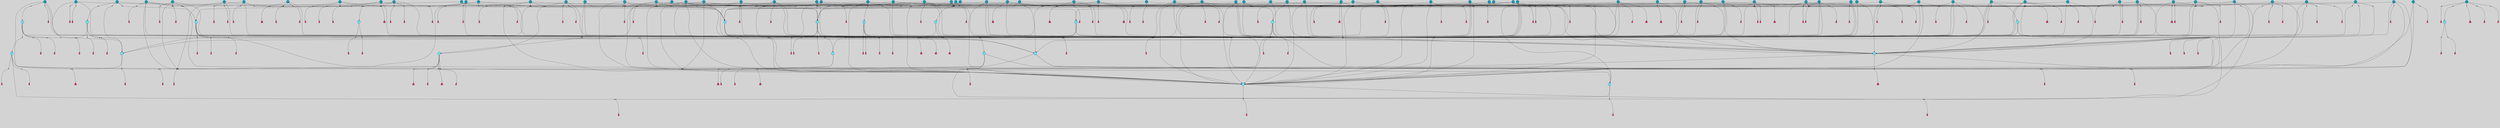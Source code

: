 // File exported with GEGELATI v1.3.1
// On the 2024-04-08 17:49:09
// With the File::TPGGraphDotExporter
digraph{
	graph[pad = "0.212, 0.055" bgcolor = lightgray]
	node[shape=circle style = filled label = ""]
		T3 [fillcolor="#66ddff"]
		T4 [fillcolor="#66ddff"]
		T7 [fillcolor="#66ddff"]
		T9 [fillcolor="#66ddff"]
		T11 [fillcolor="#66ddff"]
		T24 [fillcolor="#66ddff"]
		T27 [fillcolor="#66ddff"]
		T54 [fillcolor="#66ddff"]
		T129 [fillcolor="#66ddff"]
		T130 [fillcolor="#66ddff"]
		T164 [fillcolor="#66ddff"]
		T207 [fillcolor="#66ddff"]
		T250 [fillcolor="#66ddff"]
		T264 [fillcolor="#1199bb"]
		T311 [fillcolor="#66ddff"]
		T317 [fillcolor="#66ddff"]
		T318 [fillcolor="#1199bb"]
		T344 [fillcolor="#1199bb"]
		T365 [fillcolor="#66ddff"]
		T415 [fillcolor="#66ddff"]
		T423 [fillcolor="#1199bb"]
		T430 [fillcolor="#1199bb"]
		T455 [fillcolor="#66ddff"]
		T503 [fillcolor="#1199bb"]
		T519 [fillcolor="#1199bb"]
		T523 [fillcolor="#66ddff"]
		T542 [fillcolor="#1199bb"]
		T546 [fillcolor="#1199bb"]
		T563 [fillcolor="#1199bb"]
		T567 [fillcolor="#1199bb"]
		T573 [fillcolor="#66ddff"]
		T575 [fillcolor="#1199bb"]
		T577 [fillcolor="#1199bb"]
		T579 [fillcolor="#1199bb"]
		T585 [fillcolor="#1199bb"]
		T588 [fillcolor="#1199bb"]
		T593 [fillcolor="#1199bb"]
		T597 [fillcolor="#1199bb"]
		T598 [fillcolor="#1199bb"]
		T601 [fillcolor="#1199bb"]
		T603 [fillcolor="#1199bb"]
		T604 [fillcolor="#1199bb"]
		T608 [fillcolor="#1199bb"]
		T610 [fillcolor="#1199bb"]
		T611 [fillcolor="#1199bb"]
		T612 [fillcolor="#1199bb"]
		T613 [fillcolor="#1199bb"]
		T615 [fillcolor="#1199bb"]
		T620 [fillcolor="#1199bb"]
		T621 [fillcolor="#1199bb"]
		T627 [fillcolor="#1199bb"]
		T629 [fillcolor="#1199bb"]
		T630 [fillcolor="#1199bb"]
		T633 [fillcolor="#1199bb"]
		T635 [fillcolor="#1199bb"]
		T641 [fillcolor="#1199bb"]
		T643 [fillcolor="#1199bb"]
		T644 [fillcolor="#1199bb"]
		T650 [fillcolor="#1199bb"]
		T652 [fillcolor="#1199bb"]
		T653 [fillcolor="#1199bb"]
		T654 [fillcolor="#1199bb"]
		T655 [fillcolor="#1199bb"]
		T656 [fillcolor="#1199bb"]
		T657 [fillcolor="#1199bb"]
		T321 [fillcolor="#1199bb"]
		T658 [fillcolor="#1199bb"]
		T659 [fillcolor="#1199bb"]
		T660 [fillcolor="#1199bb"]
		T661 [fillcolor="#1199bb"]
		T662 [fillcolor="#66ddff"]
		T663 [fillcolor="#1199bb"]
		T664 [fillcolor="#1199bb"]
		T665 [fillcolor="#1199bb"]
		T666 [fillcolor="#1199bb"]
		T667 [fillcolor="#1199bb"]
		T668 [fillcolor="#1199bb"]
		T669 [fillcolor="#1199bb"]
		T670 [fillcolor="#1199bb"]
		T671 [fillcolor="#1199bb"]
		T672 [fillcolor="#1199bb"]
		T673 [fillcolor="#1199bb"]
		T674 [fillcolor="#1199bb"]
		T675 [fillcolor="#1199bb"]
		T676 [fillcolor="#1199bb"]
		T677 [fillcolor="#1199bb"]
		T678 [fillcolor="#1199bb"]
		T679 [fillcolor="#1199bb"]
		T680 [fillcolor="#1199bb"]
		T681 [fillcolor="#1199bb"]
		T682 [fillcolor="#1199bb"]
		T683 [fillcolor="#1199bb"]
		T684 [fillcolor="#1199bb"]
		T685 [fillcolor="#1199bb"]
		T686 [fillcolor="#1199bb"]
		T687 [fillcolor="#1199bb"]
		T688 [fillcolor="#1199bb"]
		T689 [fillcolor="#1199bb"]
		T690 [fillcolor="#1199bb"]
		T691 [fillcolor="#1199bb"]
		T692 [fillcolor="#1199bb"]
		T693 [fillcolor="#1199bb"]
		P7407 [fillcolor="#cccccc" shape=point] //6|
		I7407 [shape=box style=invis label="6|1&2|6#1|7&#92;n10|7&2|0#1|5&#92;n9|4&0|1#2|2&#92;n8|6&0|0#1|0&#92;n"]
		P7407 -> I7407[style=invis]
		A5446 [fillcolor="#ff3366" shape=box margin=0.03 width=0 height=0 label="3"]
		T3 -> P7407 -> A5446
		P7408 [fillcolor="#cccccc" shape=point] //3|
		I7408 [shape=box style=invis label="7|6&2|4#0|2&#92;n10|3&2|7#1|4&#92;n11|6&0|4#0|1&#92;n7|1&0|0#2|6&#92;n7|6&0|3#2|6&#92;n4|0&2|6#0|1&#92;n4|4&2|5#0|2&#92;n4|6&0|4#2|7&#92;n10|0&2|3#1|5&#92;n2|6&0|5#0|2&#92;n1|0&2|3#0|7&#92;n1|6&2|0#0|5&#92;n6|2&0|1#0|7&#92;n9|2&0|3#2|7&#92;n5|3&0|6#0|6&#92;n1|7&2|5#2|3&#92;n8|1&2|7#0|6&#92;n1|0&2|5#2|1&#92;n7|1&2|2#2|5&#92;n7|4&2|6#0|3&#92;n"]
		P7408 -> I7408[style=invis]
		A5447 [fillcolor="#ff3366" shape=box margin=0.03 width=0 height=0 label="4"]
		T3 -> P7408 -> A5447
		P7409 [fillcolor="#cccccc" shape=point] //7|
		I7409 [shape=box style=invis label="0|2&2|4#2|6&#92;n5|3&0|6#0|1&#92;n4|7&2|6#0|5&#92;n7|6&0|7#0|5&#92;n10|7&2|2#1|1&#92;n"]
		P7409 -> I7409[style=invis]
		A5448 [fillcolor="#ff3366" shape=box margin=0.03 width=0 height=0 label="4"]
		T4 -> P7409 -> A5448
		P7410 [fillcolor="#cccccc" shape=point] //0|
		I7410 [shape=box style=invis label="2|5&0|1#0|6&#92;n6|1&2|2#2|7&#92;n8|0&0|3#1|4&#92;n4|3&2|5#2|4&#92;n8|1&2|4#0|0&#92;n6|6&0|1#2|6&#92;n11|7&2|4#2|5&#92;n6|2&2|4#0|2&#92;n8|5&2|4#2|4&#92;n2|1&2|1#2|2&#92;n2|7&2|5#2|6&#92;n9|7&0|5#0|4&#92;n1|2&0|5#2|6&#92;n4|2&2|3#2|7&#92;n3|3&2|1#0|2&#92;n"]
		P7410 -> I7410[style=invis]
		A5449 [fillcolor="#ff3366" shape=box margin=0.03 width=0 height=0 label="5"]
		T4 -> P7410 -> A5449
		P7411 [fillcolor="#cccccc" shape=point] //-3|
		I7411 [shape=box style=invis label="1|6&2|7#0|7&#92;n10|2&0|7#1|3&#92;n9|6&2|7#2|2&#92;n5|3&0|7#0|7&#92;n1|6&2|3#0|0&#92;n2|3&2|3#2|2&#92;n5|1&2|6#0|6&#92;n"]
		P7411 -> I7411[style=invis]
		A5450 [fillcolor="#ff3366" shape=box margin=0.03 width=0 height=0 label="7"]
		T7 -> P7411 -> A5450
		P7412 [fillcolor="#cccccc" shape=point] //5|
		I7412 [shape=box style=invis label="0|5&2|3#0|1&#92;n0|6&2|1#2|4&#92;n6|2&2|6#0|7&#92;n7|4&0|3#0|1&#92;n5|4&0|7#1|6&#92;n9|1&0|5#2|2&#92;n6|3&2|3#1|7&#92;n11|7&2|4#1|6&#92;n2|5&0|1#0|0&#92;n4|7&0|0#0|2&#92;n6|2&0|6#0|0&#92;n2|1&2|6#2|4&#92;n10|0&2|0#1|0&#92;n6|6&2|4#0|6&#92;n"]
		P7412 -> I7412[style=invis]
		A5451 [fillcolor="#ff3366" shape=box margin=0.03 width=0 height=0 label="8"]
		T7 -> P7412 -> A5451
		P7413 [fillcolor="#cccccc" shape=point] //-6|
		I7413 [shape=box style=invis label="11|1&0|7#2|0&#92;n10|4&0|1#1|0&#92;n4|3&2|4#2|1&#92;n0|5&2|0#0|0&#92;n6|1&0|0#0|3&#92;n8|2&2|0#0|4&#92;n11|4&2|0#1|6&#92;n7|0&2|6#2|3&#92;n5|3&2|6#2|0&#92;n2|0&2|0#0|4&#92;n"]
		P7413 -> I7413[style=invis]
		A5452 [fillcolor="#ff3366" shape=box margin=0.03 width=0 height=0 label="9"]
		T9 -> P7413 -> A5452
		P7414 [fillcolor="#cccccc" shape=point] //2|
		I7414 [shape=box style=invis label="6|3&2|7#1|4&#92;n8|6&0|0#2|5&#92;n2|1&0|2#0|3&#92;n8|7&0|6#0|4&#92;n2|1&2|0#0|1&#92;n0|0&2|2#2|3&#92;n6|6&0|7#2|1&#92;n6|1&0|7#2|6&#92;n5|4&2|7#0|4&#92;n0|3&0|4#2|0&#92;n11|0&2|0#2|5&#92;n4|5&2|5#2|4&#92;n5|7&0|6#0|4&#92;n9|7&2|5#0|3&#92;n5|4&2|1#0|3&#92;n5|3&0|1#1|7&#92;n0|4&0|3#2|5&#92;n"]
		P7414 -> I7414[style=invis]
		A5453 [fillcolor="#ff3366" shape=box margin=0.03 width=0 height=0 label="10"]
		T9 -> P7414 -> A5453
		P7415 [fillcolor="#cccccc" shape=point] //6|
		I7415 [shape=box style=invis label="3|0&2|7#2|2&#92;n3|2&0|4#2|5&#92;n5|1&0|2#1|0&#92;n8|7&0|1#2|0&#92;n8|5&0|3#0|6&#92;n0|2&0|2#2|3&#92;n1|5&2|5#0|5&#92;n5|6&0|6#0|7&#92;n6|7&0|0#2|6&#92;n1|2&2|3#0|0&#92;n7|7&2|3#0|4&#92;n0|7&2|7#0|6&#92;n1|0&2|2#2|7&#92;n4|4&0|1#0|0&#92;n"]
		P7415 -> I7415[style=invis]
		A5454 [fillcolor="#ff3366" shape=box margin=0.03 width=0 height=0 label="11"]
		T11 -> P7415 -> A5454
		P7416 [fillcolor="#cccccc" shape=point] //-4|
		I7416 [shape=box style=invis label="4|1&0|4#2|6&#92;n1|2&2|2#2|0&#92;n1|2&2|0#0|6&#92;n8|4&2|3#2|5&#92;n5|5&2|1#1|0&#92;n"]
		P7416 -> I7416[style=invis]
		A5455 [fillcolor="#ff3366" shape=box margin=0.03 width=0 height=0 label="12"]
		T11 -> P7416 -> A5455
		P7417 [fillcolor="#cccccc" shape=point] //-3|
		I7417 [shape=box style=invis label="8|1&2|3#0|5&#92;n0|6&0|5#0|5&#92;n3|7&2|1#0|6&#92;n3|5&0|1#0|0&#92;n9|5&2|0#0|4&#92;n3|5&0|2#0|3&#92;n10|6&2|4#1|0&#92;n9|4&2|7#2|6&#92;n1|7&2|5#2|2&#92;n"]
		P7417 -> I7417[style=invis]
		A5456 [fillcolor="#ff3366" shape=box margin=0.03 width=0 height=0 label="5"]
		T4 -> P7417 -> A5456
		P7418 [fillcolor="#cccccc" shape=point] //1|
		I7418 [shape=box style=invis label="5|1&0|6#2|7&#92;n2|4&0|4#2|2&#92;n0|6&0|5#0|4&#92;n10|6&2|5#1|6&#92;n9|3&0|1#1|7&#92;n10|3&2|2#1|0&#92;n5|0&0|0#2|1&#92;n11|3&2|3#1|5&#92;n10|3&0|1#1|0&#92;n2|4&0|1#0|1&#92;n0|2&0|3#2|4&#92;n9|2&2|1#2|5&#92;n11|7&2|6#2|6&#92;n"]
		P7418 -> I7418[style=invis]
		T24 -> P7418 -> T7
		P7419 [fillcolor="#cccccc" shape=point] //5|
		I7419 [shape=box style=invis label="3|0&2|0#0|1&#92;n3|0&0|7#0|1&#92;n5|3&0|2#2|6&#92;n4|4&2|4#2|6&#92;n11|2&0|7#1|6&#92;n2|7&2|2#2|5&#92;n9|3&2|6#2|7&#92;n7|7&0|0#0|4&#92;n6|1&2|4#2|3&#92;n5|4&2|0#1|6&#92;n1|3&0|7#0|4&#92;n"]
		P7419 -> I7419[style=invis]
		A5457 [fillcolor="#ff3366" shape=box margin=0.03 width=0 height=0 label="7"]
		T24 -> P7419 -> A5457
		P7420 [fillcolor="#cccccc" shape=point] //-2|
		I7420 [shape=box style=invis label="4|1&0|4#0|3&#92;n4|2&0|5#2|0&#92;n5|5&2|6#0|5&#92;n1|4&0|1#0|2&#92;n6|3&2|7#1|5&#92;n0|4&2|0#0|3&#92;n8|5&2|5#1|2&#92;n10|7&2|7#1|1&#92;n3|4&0|0#2|1&#92;n3|6&2|5#2|5&#92;n8|3&0|1#0|7&#92;n10|0&2|7#1|3&#92;n4|1&2|4#0|1&#92;n9|3&2|0#0|4&#92;n3|6&2|0#0|4&#92;n1|2&0|6#2|1&#92;n4|0&2|1#2|2&#92;n"]
		P7420 -> I7420[style=invis]
		A5458 [fillcolor="#ff3366" shape=box margin=0.03 width=0 height=0 label="14"]
		T24 -> P7420 -> A5458
		P7421 [fillcolor="#cccccc" shape=point] //2|
		I7421 [shape=box style=invis label="9|1&2|3#0|1&#92;n5|2&2|0#2|4&#92;n3|6&2|5#2|7&#92;n7|0&2|5#0|4&#92;n1|2&0|3#0|5&#92;n7|3&2|7#0|0&#92;n"]
		P7421 -> I7421[style=invis]
		A5459 [fillcolor="#ff3366" shape=box margin=0.03 width=0 height=0 label="2"]
		T27 -> P7421 -> A5459
		P7422 [fillcolor="#cccccc" shape=point] //-6|
		I7422 [shape=box style=invis label="7|5&0|4#0|4&#92;n11|0&2|5#2|1&#92;n"]
		P7422 -> I7422[style=invis]
		A5460 [fillcolor="#ff3366" shape=box margin=0.03 width=0 height=0 label="3"]
		T27 -> P7422 -> A5460
		T27 -> P7408
		T27 -> P7410
		P7423 [fillcolor="#cccccc" shape=point] //0|
		I7423 [shape=box style=invis label="4|0&0|3#2|7&#92;n10|2&0|3#1|7&#92;n3|5&0|2#0|3&#92;n4|5&0|0#2|1&#92;n10|7&2|0#1|2&#92;n5|3&2|3#1|6&#92;n9|5&2|0#0|4&#92;n5|4&2|7#0|2&#92;n10|3&2|7#1|4&#92;n7|2&0|1#2|6&#92;n8|6&0|5#0|5&#92;n8|7&2|3#0|5&#92;n2|6&2|4#0|0&#92;n"]
		P7423 -> I7423[style=invis]
		A5461 [fillcolor="#ff3366" shape=box margin=0.03 width=0 height=0 label="5"]
		T27 -> P7423 -> A5461
		P7424 [fillcolor="#cccccc" shape=point] //8|
		I7424 [shape=box style=invis label="9|0&0|1#2|0&#92;n10|1&2|5#1|4&#92;n8|2&2|6#0|4&#92;n2|4&2|5#2|3&#92;n4|2&2|2#0|2&#92;n7|5&0|2#0|0&#92;n8|2&2|1#1|3&#92;n8|7&0|7#2|1&#92;n1|1&0|0#0|7&#92;n5|6&2|5#1|0&#92;n6|6&2|5#0|0&#92;n11|4&0|3#2|6&#92;n4|2&2|4#0|7&#92;n5|6&0|1#2|0&#92;n11|3&0|2#0|7&#92;n"]
		P7424 -> I7424[style=invis]
		A5462 [fillcolor="#ff3366" shape=box margin=0.03 width=0 height=0 label="6"]
		T54 -> P7424 -> A5462
		T54 -> P7419
		P7425 [fillcolor="#cccccc" shape=point] //-10|
		I7425 [shape=box style=invis label="3|6&0|0#0|4&#92;n4|1&2|4#0|1&#92;n5|1&0|1#0|4&#92;n5|5&2|6#0|5&#92;n6|5&0|6#0|3&#92;n11|1&2|0#0|1&#92;n0|7&2|0#0|3&#92;n1|2&0|6#0|1&#92;n8|0&0|4#2|0&#92;n0|4&0|7#2|7&#92;n7|0&2|7#1|3&#92;n3|1&0|5#2|5&#92;n5|1&0|4#0|3&#92;n2|2&0|2#0|0&#92;n8|3&0|1#0|7&#92;n3|0&0|3#0|5&#92;n7|2&0|5#2|0&#92;n6|3&2|7#1|5&#92;n4|7&2|7#2|1&#92;n"]
		P7425 -> I7425[style=invis]
		A5463 [fillcolor="#ff3366" shape=box margin=0.03 width=0 height=0 label="14"]
		T54 -> P7425 -> A5463
		T54 -> P7412
		T129 -> P7424
		T129 -> P7419
		P7426 [fillcolor="#cccccc" shape=point] //10|
		I7426 [shape=box style=invis label="4|5&2|7#2|1&#92;n1|7&2|3#0|6&#92;n3|5&2|2#0|3&#92;n10|3&0|7#1|4&#92;n7|1&0|4#2|6&#92;n10|2&0|3#1|7&#92;n9|5&2|0#0|4&#92;n4|0&0|3#2|7&#92;n11|4&2|6#1|2&#92;n5|4&2|7#0|2&#92;n2|6&2|4#0|0&#92;n6|5&0|7#2|1&#92;n5|3&2|3#1|6&#92;n10|7&2|0#1|2&#92;n"]
		P7426 -> I7426[style=invis]
		A5464 [fillcolor="#ff3366" shape=box margin=0.03 width=0 height=0 label="5"]
		T129 -> P7426 -> A5464
		P7427 [fillcolor="#cccccc" shape=point] //5|
		I7427 [shape=box style=invis label="9|4&2|3#1|3&#92;n0|4&2|4#0|5&#92;n6|1&2|6#2|5&#92;n4|0&0|5#2|0&#92;n"]
		P7427 -> I7427[style=invis]
		A5465 [fillcolor="#ff3366" shape=box margin=0.03 width=0 height=0 label="7"]
		T129 -> P7427 -> A5465
		P7428 [fillcolor="#cccccc" shape=point] //6|
		I7428 [shape=box style=invis label="9|4&2|7#0|6&#92;n8|4&0|1#1|0&#92;n1|3&0|0#2|1&#92;n2|4&0|6#2|2&#92;n5|1&2|5#0|7&#92;n3|0&0|3#2|6&#92;n2|2&2|6#0|2&#92;n8|4&0|4#2|2&#92;n5|1&2|4#0|3&#92;n9|4&0|6#0|6&#92;n5|0&2|2#1|5&#92;n11|7&0|0#1|1&#92;n0|4&0|3#0|3&#92;n7|7&2|4#2|5&#92;n1|5&0|1#2|1&#92;n"]
		P7428 -> I7428[style=invis]
		A5466 [fillcolor="#ff3366" shape=box margin=0.03 width=0 height=0 label="1"]
		T129 -> P7428 -> A5466
		P7429 [fillcolor="#cccccc" shape=point] //-5|
		I7429 [shape=box style=invis label="10|6&2|5#1|6&#92;n9|3&0|1#1|7&#92;n2|4&0|1#0|1&#92;n11|3&0|7#1|6&#92;n5|1&0|6#2|7&#92;n8|0&0|0#0|1&#92;n0|6&0|7#0|4&#92;n6|7&2|6#2|6&#92;n11|0&2|3#0|5&#92;n"]
		P7429 -> I7429[style=invis]
		T130 -> P7429 -> T7
		P7430 [fillcolor="#cccccc" shape=point] //9|
		I7430 [shape=box style=invis label="9|0&2|4#1|2&#92;n10|3&0|5#1|7&#92;n"]
		P7430 -> I7430[style=invis]
		A5467 [fillcolor="#ff3366" shape=box margin=0.03 width=0 height=0 label="3"]
		T130 -> P7430 -> A5467
		P7431 [fillcolor="#cccccc" shape=point] //4|
		I7431 [shape=box style=invis label="7|1&2|6#1|3&#92;n10|1&0|3#1|6&#92;n8|5&2|3#2|1&#92;n11|5&0|0#2|6&#92;n4|1&0|6#0|0&#92;n11|1&0|2#0|3&#92;n2|0&2|1#0|7&#92;n"]
		P7431 -> I7431[style=invis]
		A5468 [fillcolor="#ff3366" shape=box margin=0.03 width=0 height=0 label="2"]
		T130 -> P7431 -> A5468
		P7432 [fillcolor="#cccccc" shape=point] //-10|
		I7432 [shape=box style=invis label="8|4&0|2#0|1&#92;n5|3&2|6#2|7&#92;n3|1&2|7#0|6&#92;n4|7&0|4#0|2&#92;n1|7&2|6#0|4&#92;n10|5&2|1#1|5&#92;n4|0&0|7#0|7&#92;n6|6&0|0#0|1&#92;n10|4&2|1#1|0&#92;n"]
		P7432 -> I7432[style=invis]
		A5469 [fillcolor="#ff3366" shape=box margin=0.03 width=0 height=0 label="5"]
		T130 -> P7432 -> A5469
		T164 -> P7410
		P7433 [fillcolor="#cccccc" shape=point] //-1|
		I7433 [shape=box style=invis label="6|4&0|4#2|4&#92;n4|5&2|5#2|4&#92;n9|7&2|5#0|3&#92;n3|7&2|6#0|6&#92;n8|7&0|6#0|4&#92;n2|1&2|0#0|1&#92;n8|6&0|0#2|5&#92;n2|1&0|2#0|3&#92;n6|1&0|7#2|6&#92;n6|3&0|1#1|6&#92;n5|4&2|7#0|4&#92;n0|7&0|4#2|0&#92;n11|0&2|0#2|5&#92;n3|7&2|0#2|7&#92;n8|3&2|7#1|4&#92;n5|7&0|6#0|4&#92;n0|0&2|3#2|3&#92;n5|4&2|1#0|3&#92;n0|4&0|3#2|5&#92;n"]
		P7433 -> I7433[style=invis]
		A5470 [fillcolor="#ff3366" shape=box margin=0.03 width=0 height=0 label="10"]
		T164 -> P7433 -> A5470
		P7434 [fillcolor="#cccccc" shape=point] //-7|
		I7434 [shape=box style=invis label="6|1&0|2#0|3&#92;n1|2&0|1#2|0&#92;n10|3&2|2#1|1&#92;n0|1&0|2#0|7&#92;n4|6&2|7#2|4&#92;n6|0&2|7#0|6&#92;n"]
		P7434 -> I7434[style=invis]
		A5471 [fillcolor="#ff3366" shape=box margin=0.03 width=0 height=0 label="7"]
		T164 -> P7434 -> A5471
		P7435 [fillcolor="#cccccc" shape=point] //-6|
		I7435 [shape=box style=invis label="11|7&0|1#0|6&#92;n3|5&0|1#0|3&#92;n1|5&0|5#0|6&#92;n1|7&2|5#2|2&#92;n0|0&0|2#2|2&#92;n4|4&0|1#0|5&#92;n6|4&2|2#0|2&#92;n0|6&2|5#0|5&#92;n0|3&2|2#2|6&#92;n"]
		P7435 -> I7435[style=invis]
		A5472 [fillcolor="#ff3366" shape=box margin=0.03 width=0 height=0 label="5"]
		T164 -> P7435 -> A5472
		P7436 [fillcolor="#cccccc" shape=point] //4|
		I7436 [shape=box style=invis label="4|3&0|6#0|3&#92;n5|7&2|3#2|2&#92;n5|6&0|7#1|2&#92;n1|4&2|6#0|3&#92;n8|4&2|1#2|5&#92;n9|5&2|4#1|4&#92;n2|4&0|5#0|7&#92;n10|0&0|6#1|3&#92;n3|0&0|6#0|2&#92;n2|7&2|7#2|6&#92;n5|2&0|5#1|5&#92;n10|4&2|5#1|7&#92;n4|0&0|4#2|4&#92;n11|1&0|4#2|6&#92;n10|6&2|0#1|4&#92;n9|7&0|3#1|4&#92;n4|5&2|7#0|6&#92;n11|5&2|6#2|3&#92;n0|3&0|5#0|1&#92;n"]
		P7436 -> I7436[style=invis]
		A5473 [fillcolor="#ff3366" shape=box margin=0.03 width=0 height=0 label="13"]
		T164 -> P7436 -> A5473
		P7437 [fillcolor="#cccccc" shape=point] //7|
		I7437 [shape=box style=invis label="7|0&2|1#2|0&#92;n9|7&2|1#1|7&#92;n8|2&0|1#1|0&#92;n6|6&0|2#1|1&#92;n2|2&0|5#0|0&#92;n5|7&0|0#2|1&#92;n5|1&2|5#1|5&#92;n4|7&2|4#2|3&#92;n10|5&2|2#1|5&#92;n1|3&2|2#2|0&#92;n10|2&2|6#1|5&#92;n"]
		P7437 -> I7437[style=invis]
		A5474 [fillcolor="#ff3366" shape=box margin=0.03 width=0 height=0 label="1"]
		T207 -> P7437 -> A5474
		P7438 [fillcolor="#cccccc" shape=point] //-3|
		I7438 [shape=box style=invis label="3|7&0|0#0|2&#92;n11|5&0|1#1|1&#92;n4|1&0|6#2|6&#92;n4|0&0|1#0|5&#92;n"]
		P7438 -> I7438[style=invis]
		T207 -> P7438 -> T24
		P7439 [fillcolor="#cccccc" shape=point] //5|
		I7439 [shape=box style=invis label="8|1&2|6#0|6&#92;n3|0&0|7#0|1&#92;n11|3&0|2#2|6&#92;n4|4&2|4#2|6&#92;n11|2&0|7#1|6&#92;n2|7&2|2#2|5&#92;n7|7&0|0#0|4&#92;n6|1&2|4#2|3&#92;n5|4&2|0#1|6&#92;n3|0&2|0#0|1&#92;n1|3&0|7#0|4&#92;n"]
		P7439 -> I7439[style=invis]
		A5475 [fillcolor="#ff3366" shape=box margin=0.03 width=0 height=0 label="7"]
		T207 -> P7439 -> A5475
		P7440 [fillcolor="#cccccc" shape=point] //5|
		I7440 [shape=box style=invis label="10|4&2|6#1|2&#92;n8|4&0|1#1|0&#92;n0|4&2|6#0|0&#92;n8|4&2|5#2|1&#92;n7|5&2|5#1|0&#92;n3|6&0|6#2|2&#92;n1|7&0|7#0|5&#92;n2|0&0|7#2|4&#92;n9|4&2|6#2|7&#92;n2|6&2|2#0|0&#92;n11|7&2|7#0|7&#92;n5|5&0|0#0|1&#92;n10|1&0|0#1|0&#92;n7|3&0|1#2|5&#92;n9|2&2|7#1|5&#92;n9|0&2|5#1|2&#92;n1|6&2|4#2|2&#92;n3|3&2|2#0|7&#92;n1|6&2|0#0|0&#92;n6|4&2|6#1|0&#92;n"]
		P7440 -> I7440[style=invis]
		A5476 [fillcolor="#ff3366" shape=box margin=0.03 width=0 height=0 label="1"]
		T207 -> P7440 -> A5476
		P7441 [fillcolor="#cccccc" shape=point] //7|
		I7441 [shape=box style=invis label="6|1&2|6#2|7&#92;n7|0&2|4#2|3&#92;n3|3&0|7#0|6&#92;n5|4&0|2#2|4&#92;n8|5&2|6#2|7&#92;n0|0&2|3#0|3&#92;n5|4&2|4#2|6&#92;n"]
		P7441 -> I7441[style=invis]
		T207 -> P7441 -> T4
		P7442 [fillcolor="#cccccc" shape=point] //8|
		I7442 [shape=box style=invis label="5|4&2|1#1|0&#92;n3|0&0|3#2|0&#92;n3|7&2|2#0|6&#92;n6|6&0|2#2|4&#92;n0|0&0|2#0|6&#92;n"]
		P7442 -> I7442[style=invis]
		T250 -> P7442 -> T164
		P7443 [fillcolor="#cccccc" shape=point] //5|
		I7443 [shape=box style=invis label="3|0&2|0#2|1&#92;n3|0&0|7#0|1&#92;n5|3&0|2#2|6&#92;n4|4&2|4#2|6&#92;n5|4&2|0#1|6&#92;n2|7&2|2#2|5&#92;n1|3&0|7#0|4&#92;n11|6&2|2#0|7&#92;n7|7&0|0#0|4&#92;n6|1&2|4#2|3&#92;n11|0&0|7#1|6&#92;n9|3&2|6#2|7&#92;n"]
		P7443 -> I7443[style=invis]
		A5477 [fillcolor="#ff3366" shape=box margin=0.03 width=0 height=0 label="7"]
		T250 -> P7443 -> A5477
		P7444 [fillcolor="#cccccc" shape=point] //7|
		I7444 [shape=box style=invis label="7|4&2|7#0|4&#92;n4|6&0|1#2|5&#92;n2|1&2|3#0|0&#92;n4|3&2|0#0|1&#92;n0|0&2|7#2|7&#92;n7|7&0|5#2|3&#92;n5|0&2|1#2|2&#92;n10|0&0|4#1|2&#92;n4|4&0|7#0|0&#92;n6|7&0|2#0|1&#92;n1|4&2|5#0|4&#92;n"]
		P7444 -> I7444[style=invis]
		A5478 [fillcolor="#ff3366" shape=box margin=0.03 width=0 height=0 label="0"]
		T250 -> P7444 -> A5478
		T250 -> P7419
		P7445 [fillcolor="#cccccc" shape=point] //10|
		I7445 [shape=box style=invis label="6|1&2|4#2|3&#92;n3|0&0|7#0|1&#92;n5|3&0|2#2|6&#92;n4|4&0|4#2|6&#92;n5|4&2|0#1|6&#92;n10|5&0|6#1|5&#92;n2|5&2|1#2|2&#92;n1|3&0|7#0|4&#92;n3|0&2|0#0|1&#92;n11|2&0|5#1|6&#92;n9|3&2|6#2|7&#92;n7|7&0|0#0|4&#92;n"]
		P7445 -> I7445[style=invis]
		A5479 [fillcolor="#ff3366" shape=box margin=0.03 width=0 height=0 label="7"]
		T250 -> P7445 -> A5479
		P7446 [fillcolor="#cccccc" shape=point] //-2|
		I7446 [shape=box style=invis label="11|7&2|0#1|7&#92;n4|3&0|1#2|5&#92;n0|4&2|4#2|7&#92;n1|6&0|0#0|4&#92;n4|0&0|0#0|5&#92;n0|6&2|3#2|0&#92;n9|6&2|5#1|3&#92;n0|7&2|1#2|5&#92;n4|4&0|5#0|1&#92;n10|4&0|0#1|0&#92;n"]
		P7446 -> I7446[style=invis]
		A5480 [fillcolor="#ff3366" shape=box margin=0.03 width=0 height=0 label="12"]
		T264 -> P7446 -> A5480
		P7447 [fillcolor="#cccccc" shape=point] //-3|
		I7447 [shape=box style=invis label="7|2&2|4#0|2&#92;n4|1&2|6#0|1&#92;n11|6&0|4#0|1&#92;n7|1&0|0#2|6&#92;n6|2&0|1#0|7&#92;n10|3&2|7#1|4&#92;n3|5&2|3#0|1&#92;n4|4&2|5#0|2&#92;n4|6&0|4#2|7&#92;n2|5&0|5#0|2&#92;n10|0&2|3#1|4&#92;n0|1&2|7#0|6&#92;n7|6&0|3#2|6&#92;n1|3&0|6#2|0&#92;n5|3&0|6#0|6&#92;n1|4&2|5#2|3&#92;n1|6&2|0#0|5&#92;n9|2&0|3#2|7&#92;n7|1&2|2#2|5&#92;n"]
		P7447 -> I7447[style=invis]
		T264 -> P7447 -> T207
		P7448 [fillcolor="#cccccc" shape=point] //2|
		I7448 [shape=box style=invis label="4|1&0|4#2|6&#92;n5|5&2|1#1|0&#92;n1|0&2|0#0|6&#92;n8|4&2|3#2|5&#92;n"]
		P7448 -> I7448[style=invis]
		T264 -> P7448 -> T11
		P7449 [fillcolor="#cccccc" shape=point] //2|
		I7449 [shape=box style=invis label="11|0&2|3#0|7&#92;n10|4&2|5#1|6&#92;n4|7&0|2#2|3&#92;n6|0&2|6#0|6&#92;n9|0&0|7#0|5&#92;n7|2&2|4#1|2&#92;n5|1&2|6#2|7&#92;n"]
		P7449 -> I7449[style=invis]
		T311 -> P7449 -> T7
		P7450 [fillcolor="#cccccc" shape=point] //5|
		I7450 [shape=box style=invis label="5|4&2|0#1|6&#92;n3|0&0|7#0|1&#92;n5|3&0|2#2|6&#92;n11|2&0|7#1|6&#92;n2|7&2|2#2|5&#92;n9|3&2|6#2|7&#92;n7|7&0|0#0|4&#92;n6|1&2|4#2|3&#92;n3|0&2|0#0|1&#92;n1|3&2|7#0|4&#92;n"]
		P7450 -> I7450[style=invis]
		A5481 [fillcolor="#ff3366" shape=box margin=0.03 width=0 height=0 label="7"]
		T311 -> P7450 -> A5481
		T311 -> P7446
		P7451 [fillcolor="#cccccc" shape=point] //-1|
		I7451 [shape=box style=invis label="1|7&2|1#0|6&#92;n8|1&2|3#0|5&#92;n10|6&2|7#1|0&#92;n1|7&2|5#0|2&#92;n0|3&0|3#2|2&#92;n3|5&0|1#0|0&#92;n3|5&0|2#0|3&#92;n1|5&2|0#0|4&#92;n5|7&2|2#2|5&#92;n4|0&2|3#0|3&#92;n"]
		P7451 -> I7451[style=invis]
		T311 -> P7451 -> T3
		P7452 [fillcolor="#cccccc" shape=point] //2|
		I7452 [shape=box style=invis label="4|1&0|5#0|1&#92;n6|4&0|7#2|4&#92;n10|5&2|6#1|4&#92;n9|2&0|4#2|3&#92;n6|2&2|3#1|7&#92;n8|1&0|2#0|3&#92;n4|0&2|0#0|1&#92;n"]
		P7452 -> I7452[style=invis]
		T311 -> P7452 -> T54
		P7453 [fillcolor="#cccccc" shape=point] //7|
		I7453 [shape=box style=invis label="9|6&2|6#1|3&#92;n9|7&2|0#1|7&#92;n3|0&2|0#0|0&#92;n1|6&0|0#0|4&#92;n7|4&0|3#0|1&#92;n"]
		P7453 -> I7453[style=invis]
		A5482 [fillcolor="#ff3366" shape=box margin=0.03 width=0 height=0 label="12"]
		T318 -> P7453 -> A5482
		P7454 [fillcolor="#cccccc" shape=point] //-9|
		I7454 [shape=box style=invis label="7|1&0|0#2|6&#92;n1|6&0|4#2|7&#92;n7|6&2|4#0|2&#92;n10|7&2|1#1|3&#92;n7|6&0|3#2|6&#92;n4|0&2|2#2|1&#92;n1|0&0|5#2|3&#92;n6|1&2|6#1|1&#92;n7|4&2|6#1|0&#92;n9|5&0|1#0|2&#92;n9|2&0|3#0|7&#92;n6|0&2|7#0|6&#92;n10|5&2|3#1|5&#92;n10|0&2|7#1|4&#92;n1|0&2|3#0|7&#92;n5|2&0|6#0|6&#92;n2|6&0|1#0|2&#92;n7|4&2|5#0|3&#92;n3|6&2|4#0|5&#92;n1|6&2|0#0|5&#92;n"]
		P7454 -> I7454[style=invis]
		A5483 [fillcolor="#ff3366" shape=box margin=0.03 width=0 height=0 label="4"]
		T318 -> P7454 -> A5483
		P7455 [fillcolor="#cccccc" shape=point] //-7|
		I7455 [shape=box style=invis label="9|1&2|7#2|1&#92;n7|0&2|0#2|7&#92;n2|3&2|3#2|2&#92;n8|5&2|1#0|3&#92;n5|5&0|7#0|1&#92;n1|6&2|7#0|7&#92;n10|2&0|7#1|3&#92;n6|4&2|2#2|4&#92;n0|6&2|5#0|2&#92;n"]
		P7455 -> I7455[style=invis]
		A5484 [fillcolor="#ff3366" shape=box margin=0.03 width=0 height=0 label="7"]
		T318 -> P7455 -> A5484
		P7456 [fillcolor="#cccccc" shape=point] //3|
		I7456 [shape=box style=invis label="7|6&2|4#0|2&#92;n10|3&2|7#1|4&#92;n11|6&0|4#0|1&#92;n7|1&0|0#2|6&#92;n7|6&0|3#2|6&#92;n4|0&2|6#0|1&#92;n4|4&2|5#0|2&#92;n4|6&0|4#2|7&#92;n10|0&2|3#1|5&#92;n2|6&0|5#0|2&#92;n1|0&2|3#0|7&#92;n1|6&2|0#0|5&#92;n6|2&0|1#0|7&#92;n9|2&0|3#2|7&#92;n5|3&0|6#0|6&#92;n1|7&2|5#2|3&#92;n8|1&2|7#0|6&#92;n1|0&2|5#2|1&#92;n7|1&2|2#2|5&#92;n7|4&2|6#0|3&#92;n"]
		P7456 -> I7456[style=invis]
		A5485 [fillcolor="#ff3366" shape=box margin=0.03 width=0 height=0 label="4"]
		T317 -> P7456 -> A5485
		P7457 [fillcolor="#cccccc" shape=point] //6|
		I7457 [shape=box style=invis label="6|1&2|6#1|7&#92;n10|7&2|0#1|5&#92;n9|4&0|1#2|2&#92;n8|6&0|0#1|0&#92;n"]
		P7457 -> I7457[style=invis]
		A5486 [fillcolor="#ff3366" shape=box margin=0.03 width=0 height=0 label="3"]
		T317 -> P7457 -> A5486
		P7458 [fillcolor="#cccccc" shape=point] //-9|
		I7458 [shape=box style=invis label="11|5&0|0#2|6&#92;n8|5&2|3#2|1&#92;n7|1&0|6#1|3&#92;n11|4&0|2#0|1&#92;n9|0&2|7#1|6&#92;n10|1&0|3#1|6&#92;n0|3&0|4#2|5&#92;n5|7&2|3#1|6&#92;n2|0&2|1#0|7&#92;n"]
		P7458 -> I7458[style=invis]
		A5487 [fillcolor="#ff3366" shape=box margin=0.03 width=0 height=0 label="2"]
		T318 -> P7458 -> A5487
		P7459 [fillcolor="#cccccc" shape=point] //-1|
		I7459 [shape=box style=invis label="1|7&2|1#0|6&#92;n8|1&2|3#0|5&#92;n10|6&2|7#1|0&#92;n1|7&2|5#0|2&#92;n0|3&0|3#2|2&#92;n3|5&0|1#0|0&#92;n3|5&0|2#0|3&#92;n1|5&2|0#0|4&#92;n5|7&2|2#2|5&#92;n4|0&2|3#0|3&#92;n"]
		P7459 -> I7459[style=invis]
		T318 -> P7459 -> T317
		P7460 [fillcolor="#cccccc" shape=point] //-4|
		I7460 [shape=box style=invis label="7|2&2|4#0|2&#92;n4|1&2|6#0|1&#92;n0|1&2|7#0|6&#92;n6|2&0|1#0|7&#92;n10|3&2|7#1|4&#92;n3|5&2|3#0|1&#92;n4|4&2|5#0|2&#92;n4|6&0|4#2|7&#92;n2|5&0|5#0|2&#92;n10|0&2|3#1|4&#92;n11|6&0|4#0|1&#92;n7|6&0|3#2|6&#92;n1|3&0|6#2|0&#92;n5|3&0|6#0|6&#92;n1|4&2|5#2|3&#92;n1|1&2|0#0|5&#92;n9|2&0|3#2|7&#92;n7|1&2|2#2|5&#92;n"]
		P7460 -> I7460[style=invis]
		T344 -> P7460 -> T207
		T344 -> P7448
		T344 -> P7448
		P7461 [fillcolor="#cccccc" shape=point] //2|
		I7461 [shape=box style=invis label="11|2&2|1#2|2&#92;n0|1&0|0#0|6&#92;n9|2&0|4#2|2&#92;n9|7&2|0#0|0&#92;n4|5&0|6#2|7&#92;n6|7&0|2#0|1&#92;n5|6&0|2#1|0&#92;n11|6&2|1#2|1&#92;n11|0&0|0#2|3&#92;n8|4&0|7#1|1&#92;n11|3&0|7#1|6&#92;n9|2&2|1#2|5&#92;n11|7&0|2#0|2&#92;n"]
		P7461 -> I7461[style=invis]
		T365 -> P7461 -> T3
		P7462 [fillcolor="#cccccc" shape=point] //4|
		I7462 [shape=box style=invis label="7|1&0|6#0|1&#92;n6|7&2|7#1|7&#92;n10|1&2|1#1|1&#92;n9|6&2|2#1|4&#92;n4|7&0|4#2|2&#92;n9|6&0|5#1|1&#92;n10|0&2|6#1|6&#92;n5|1&0|1#2|3&#92;n10|1&0|5#1|0&#92;n3|4&2|3#0|0&#92;n8|2&0|5#2|4&#92;n1|6&2|0#0|0&#92;n2|3&0|1#2|6&#92;n5|2&2|2#1|6&#92;n2|2&0|1#2|1&#92;n3|1&2|7#0|3&#92;n6|7&2|3#0|4&#92;n"]
		P7462 -> I7462[style=invis]
		A5488 [fillcolor="#ff3366" shape=box margin=0.03 width=0 height=0 label="10"]
		T365 -> P7462 -> A5488
		P7463 [fillcolor="#cccccc" shape=point] //3|
		I7463 [shape=box style=invis label="4|7&0|7#2|7&#92;n11|5&2|6#0|2&#92;n5|5&2|6#2|0&#92;n3|2&0|6#0|3&#92;n10|2&2|5#1|5&#92;n9|4&2|3#1|5&#92;n2|5&2|7#2|4&#92;n11|3&2|5#1|0&#92;n7|0&0|7#2|1&#92;n1|2&0|5#0|1&#92;n"]
		P7463 -> I7463[style=invis]
		A5489 [fillcolor="#ff3366" shape=box margin=0.03 width=0 height=0 label="5"]
		T365 -> P7463 -> A5489
		T415 -> P7428
		P7464 [fillcolor="#cccccc" shape=point] //-2|
		I7464 [shape=box style=invis label="2|4&2|5#2|6&#92;n10|0&2|7#1|7&#92;n"]
		P7464 -> I7464[style=invis]
		T415 -> P7464 -> T27
		P7465 [fillcolor="#cccccc" shape=point] //6|
		I7465 [shape=box style=invis label="6|3&2|5#1|5&#92;n11|6&0|7#2|1&#92;n1|4&2|2#0|6&#92;n3|7&0|6#2|5&#92;n7|3&2|6#2|5&#92;n1|0&2|5#0|3&#92;n10|5&2|2#1|1&#92;n10|7&0|1#1|6&#92;n11|0&0|6#0|6&#92;n10|5&2|6#1|5&#92;n3|3&0|1#0|3&#92;n7|5&2|1#2|6&#92;n7|4&0|7#2|4&#92;n0|0&2|3#0|0&#92;n"]
		P7465 -> I7465[style=invis]
		T415 -> P7465 -> T9
		P7466 [fillcolor="#cccccc" shape=point] //10|
		I7466 [shape=box style=invis label="4|5&2|7#2|1&#92;n1|7&2|3#0|6&#92;n3|5&2|2#0|3&#92;n10|3&0|7#1|4&#92;n7|1&0|4#2|6&#92;n10|2&0|3#1|7&#92;n9|5&2|0#0|4&#92;n4|0&0|3#2|7&#92;n11|4&2|6#1|2&#92;n5|4&2|7#0|2&#92;n2|6&2|4#0|0&#92;n6|5&0|7#2|1&#92;n5|3&2|3#1|6&#92;n10|7&2|0#1|2&#92;n"]
		P7466 -> I7466[style=invis]
		A5490 [fillcolor="#ff3366" shape=box margin=0.03 width=0 height=0 label="5"]
		T415 -> P7466 -> A5490
		P7467 [fillcolor="#cccccc" shape=point] //10|
		I7467 [shape=box style=invis label="7|0&2|7#2|2&#92;n8|3&2|1#2|3&#92;n1|6&2|4#0|7&#92;n5|7&2|7#1|1&#92;n8|5&2|2#1|2&#92;n8|0&2|6#2|2&#92;n11|5&0|0#0|1&#92;n0|4&0|3#0|6&#92;n9|2&2|7#2|2&#92;n6|2&0|7#1|1&#92;n9|2&0|2#0|6&#92;n"]
		P7467 -> I7467[style=invis]
		A5491 [fillcolor="#ff3366" shape=box margin=0.03 width=0 height=0 label="7"]
		T415 -> P7467 -> A5491
		T423 -> P7419
		T423 -> P7418
		P7468 [fillcolor="#cccccc" shape=point] //5|
		I7468 [shape=box style=invis label="1|6&2|7#0|7&#92;n7|0&2|7#2|2&#92;n5|0&2|0#0|4&#92;n10|2&0|7#1|4&#92;n1|4&2|3#0|0&#92;n5|3&0|7#2|7&#92;n7|0&2|6#0|3&#92;n2|1&0|2#0|1&#92;n2|3&2|3#2|2&#92;n"]
		P7468 -> I7468[style=invis]
		A5492 [fillcolor="#ff3366" shape=box margin=0.03 width=0 height=0 label="7"]
		T423 -> P7468 -> A5492
		P7469 [fillcolor="#cccccc" shape=point] //4|
		I7469 [shape=box style=invis label="4|3&0|2#2|3&#92;n9|4&0|7#0|5&#92;n9|2&2|3#0|4&#92;n10|4&2|5#1|7&#92;n7|2&2|6#2|1&#92;n7|2&2|4#1|2&#92;n2|5&2|6#2|6&#92;n2|0&2|7#0|3&#92;n4|5&0|2#2|4&#92;n5|1&2|1#2|7&#92;n"]
		P7469 -> I7469[style=invis]
		T430 -> P7469 -> T7
		T430 -> P7419
		P7470 [fillcolor="#cccccc" shape=point] //2|
		I7470 [shape=box style=invis label="7|5&0|2#0|0&#92;n10|6&2|1#1|3&#92;n0|4&2|2#0|2&#92;n7|0&2|4#1|2&#92;n9|0&2|1#1|0&#92;n10|7&0|1#1|5&#92;n4|4&0|7#2|7&#92;n"]
		P7470 -> I7470[style=invis]
		T430 -> P7470 -> T311
		P7471 [fillcolor="#cccccc" shape=point] //7|
		I7471 [shape=box style=invis label="3|4&2|2#2|2&#92;n9|7&2|5#0|2&#92;n11|5&2|2#2|7&#92;n9|0&2|1#1|5&#92;n8|0&2|1#0|0&#92;n"]
		P7471 -> I7471[style=invis]
		A5493 [fillcolor="#ff3366" shape=box margin=0.03 width=0 height=0 label="7"]
		T430 -> P7471 -> A5493
		P7472 [fillcolor="#cccccc" shape=point] //-7|
		I7472 [shape=box style=invis label="10|2&0|6#1|3&#92;n5|3&0|7#0|7&#92;n10|6&0|0#1|5&#92;n5|2&0|2#0|1&#92;n1|0&2|7#0|7&#92;n1|6&2|3#0|0&#92;n9|2&2|7#2|2&#92;n7|0&2|7#2|5&#92;n7|0&2|6#0|2&#92;n2|3&2|3#2|2&#92;n"]
		P7472 -> I7472[style=invis]
		A5494 [fillcolor="#ff3366" shape=box margin=0.03 width=0 height=0 label="7"]
		T430 -> P7472 -> A5494
		P7473 [fillcolor="#cccccc" shape=point] //2|
		I7473 [shape=box style=invis label="9|0&0|7#0|5&#92;n10|4&2|5#1|6&#92;n4|7&0|2#2|3&#92;n6|0&2|6#0|6&#92;n11|0&2|3#0|7&#92;n7|0&2|4#1|2&#92;n6|3&2|6#2|1&#92;n5|1&2|6#2|7&#92;n"]
		P7473 -> I7473[style=invis]
		T455 -> P7473 -> T7
		T455 -> P7452
		P7474 [fillcolor="#cccccc" shape=point] //4|
		I7474 [shape=box style=invis label="6|0&2|6#0|7&#92;n11|2&0|3#1|2&#92;n11|3&0|7#1|5&#92;n10|4&2|6#1|6&#92;n1|0&2|7#0|6&#92;n4|4&2|6#0|2&#92;n4|7&0|2#2|3&#92;n1|7&0|4#2|3&#92;n9|0&0|7#0|0&#92;n"]
		P7474 -> I7474[style=invis]
		T455 -> P7474 -> T7
		P7475 [fillcolor="#cccccc" shape=point] //-3|
		I7475 [shape=box style=invis label="6|1&0|5#0|3&#92;n10|0&2|7#1|6&#92;n0|1&0|2#0|7&#92;n6|2&0|3#2|7&#92;n4|6&2|7#2|4&#92;n"]
		P7475 -> I7475[style=invis]
		A5495 [fillcolor="#ff3366" shape=box margin=0.03 width=0 height=0 label="7"]
		T455 -> P7475 -> A5495
		P7476 [fillcolor="#cccccc" shape=point] //7|
		I7476 [shape=box style=invis label="10|5&0|6#1|7&#92;n4|3&2|6#0|3&#92;n8|4&0|6#1|2&#92;n3|0&2|0#2|3&#92;n5|6&2|3#0|4&#92;n0|7&2|1#0|5&#92;n8|7&2|2#2|5&#92;n9|1&0|0#1|0&#92;n10|1&2|1#1|4&#92;n3|3&2|7#0|4&#92;n5|2&2|3#0|4&#92;n2|0&2|6#2|2&#92;n1|7&0|1#0|7&#92;n"]
		P7476 -> I7476[style=invis]
		T455 -> P7476 -> T365
		P7477 [fillcolor="#cccccc" shape=point] //-1|
		I7477 [shape=box style=invis label="6|5&2|4#1|4&#92;n0|7&2|6#2|1&#92;n3|5&0|7#2|7&#92;n1|7&0|7#0|4&#92;n1|0&2|0#0|0&#92;n2|1&2|4#0|4&#92;n"]
		P7477 -> I7477[style=invis]
		T503 -> P7477 -> T7
		P7478 [fillcolor="#cccccc" shape=point] //8|
		I7478 [shape=box style=invis label="10|3&2|2#1|5&#92;n6|3&0|7#1|3&#92;n0|0&2|0#0|4&#92;n4|0&2|0#0|7&#92;n4|5&0|4#2|2&#92;n0|6&2|0#2|0&#92;n10|3&0|1#1|0&#92;n1|3&2|7#2|2&#92;n8|2&2|0#0|4&#92;n3|7&0|0#0|5&#92;n11|2&0|3#1|4&#92;n6|5&0|1#1|6&#92;n5|0&0|7#0|0&#92;n6|4&2|0#1|6&#92;n"]
		P7478 -> I7478[style=invis]
		A5496 [fillcolor="#ff3366" shape=box margin=0.03 width=0 height=0 label="9"]
		T503 -> P7478 -> A5496
		T503 -> P7461
		P7479 [fillcolor="#cccccc" shape=point] //10|
		I7479 [shape=box style=invis label="6|2&2|2#0|7&#92;n6|1&0|3#2|5&#92;n2|5&2|2#2|5&#92;n9|6&2|0#0|6&#92;n5|5&0|2#2|6&#92;n6|1&2|7#2|3&#92;n9|3&2|6#1|7&#92;n10|0&2|7#1|2&#92;n2|6&2|4#0|7&#92;n3|2&2|2#2|7&#92;n5|4&2|0#2|5&#92;n7|0&2|4#0|1&#92;n"]
		P7479 -> I7479[style=invis]
		A5497 [fillcolor="#ff3366" shape=box margin=0.03 width=0 height=0 label="7"]
		T503 -> P7479 -> A5497
		P7480 [fillcolor="#cccccc" shape=point] //1|
		I7480 [shape=box style=invis label="8|2&2|6#1|6&#92;n10|3&0|6#1|5&#92;n0|3&0|7#2|0&#92;n6|2&2|7#0|4&#92;n2|3&2|4#0|2&#92;n7|0&2|3#1|6&#92;n2|6&2|5#2|5&#92;n1|5&0|5#0|4&#92;n0|0&2|2#0|6&#92;n9|2&0|7#0|1&#92;n9|5&2|5#2|5&#92;n0|1&0|4#2|3&#92;n7|4&0|0#2|5&#92;n6|6&2|0#2|3&#92;n0|6&0|1#0|7&#92;n2|7&2|3#2|6&#92;n10|6&2|3#1|3&#92;n9|6&2|5#1|2&#92;n6|3&0|2#0|7&#92;n"]
		P7480 -> I7480[style=invis]
		T503 -> P7480 -> T455
		P7481 [fillcolor="#cccccc" shape=point] //1|
		I7481 [shape=box style=invis label="7|1&0|6#0|1&#92;n6|7&2|7#1|7&#92;n10|1&2|1#1|1&#92;n9|6&2|2#1|4&#92;n4|7&0|4#2|2&#92;n9|6&0|5#1|1&#92;n10|0&2|6#1|6&#92;n5|1&0|1#2|3&#92;n10|1&0|5#1|0&#92;n9|0&0|0#0|1&#92;n3|4&2|3#0|0&#92;n5|2&2|2#1|6&#92;n1|6&2|0#0|0&#92;n2|3&0|0#2|6&#92;n8|2&0|5#2|4&#92;n2|2&0|1#2|1&#92;n3|1&2|7#0|3&#92;n6|7&2|3#0|4&#92;n"]
		P7481 -> I7481[style=invis]
		A5498 [fillcolor="#ff3366" shape=box margin=0.03 width=0 height=0 label="10"]
		T519 -> P7481 -> A5498
		P7482 [fillcolor="#cccccc" shape=point] //-9|
		I7482 [shape=box style=invis label="2|0&2|0#2|1&#92;n4|4&2|4#2|6&#92;n9|1&0|3#1|7&#92;n5|3&0|2#2|6&#92;n2|7&2|2#2|5&#92;n5|4&2|0#1|6&#92;n3|0&0|7#0|1&#92;n1|3&0|7#0|4&#92;n11|6&2|2#0|7&#92;n7|7&0|0#0|4&#92;n11|0&0|7#1|6&#92;n9|3&2|6#2|7&#92;n"]
		P7482 -> I7482[style=invis]
		A5499 [fillcolor="#ff3366" shape=box margin=0.03 width=0 height=0 label="7"]
		T519 -> P7482 -> A5499
		P7483 [fillcolor="#cccccc" shape=point] //-3|
		I7483 [shape=box style=invis label="8|1&2|3#0|5&#92;n0|6&2|5#0|5&#92;n3|3&2|6#0|5&#92;n3|7&2|1#0|6&#92;n9|5&2|0#0|4&#92;n5|0&0|5#0|5&#92;n3|5&0|0#0|0&#92;n10|6&2|4#1|0&#92;n1|7&2|5#2|2&#92;n"]
		P7483 -> I7483[style=invis]
		A5500 [fillcolor="#ff3366" shape=box margin=0.03 width=0 height=0 label="5"]
		T519 -> P7483 -> A5500
		P7484 [fillcolor="#cccccc" shape=point] //3|
		I7484 [shape=box style=invis label="6|1&2|5#0|0&#92;n4|5&0|0#0|4&#92;n0|3&0|4#2|6&#92;n1|4&2|1#0|4&#92;n2|0&2|0#0|6&#92;n1|7&2|4#0|4&#92;n1|0&0|3#0|3&#92;n11|6&2|4#2|4&#92;n"]
		P7484 -> I7484[style=invis]
		T519 -> P7484 -> T4
		T519 -> P7476
		P7485 [fillcolor="#cccccc" shape=point] //-5|
		I7485 [shape=box style=invis label="6|4&0|3#2|2&#92;n6|0&2|7#0|0&#92;n1|6&2|7#2|4&#92;n6|1&0|2#0|3&#92;n3|7&0|6#0|2&#92;n"]
		P7485 -> I7485[style=invis]
		A5501 [fillcolor="#ff3366" shape=box margin=0.03 width=0 height=0 label="7"]
		T523 -> P7485 -> A5501
		P7486 [fillcolor="#cccccc" shape=point] //-3|
		I7486 [shape=box style=invis label="6|2&2|6#1|6&#92;n3|0&2|2#2|4&#92;n9|5&2|5#2|5&#92;n0|3&0|7#2|2&#92;n6|3&2|7#0|4&#92;n7|0&2|3#1|6&#92;n1|6&0|5#0|4&#92;n5|0&2|2#2|2&#92;n0|0&2|2#0|6&#92;n9|7&0|7#0|1&#92;n10|6&2|3#1|3&#92;n0|1&0|4#2|3&#92;n10|3&0|6#1|5&#92;n9|6&0|5#1|2&#92;n6|6&2|0#2|3&#92;n2|7&2|3#2|6&#92;n6|3&0|2#0|7&#92;n7|4&0|0#2|5&#92;n"]
		P7486 -> I7486[style=invis]
		A5502 [fillcolor="#ff3366" shape=box margin=0.03 width=0 height=0 label="0"]
		T523 -> P7486 -> A5502
		P7487 [fillcolor="#cccccc" shape=point] //9|
		I7487 [shape=box style=invis label="3|0&0|7#0|5&#92;n7|3&0|5#2|4&#92;n11|5&2|1#1|4&#92;n"]
		P7487 -> I7487[style=invis]
		A5503 [fillcolor="#ff3366" shape=box margin=0.03 width=0 height=0 label="3"]
		T523 -> P7487 -> A5503
		T523 -> P7476
		P7488 [fillcolor="#cccccc" shape=point] //-3|
		I7488 [shape=box style=invis label="3|0&2|0#0|1&#92;n1|3&0|7#0|4&#92;n6|6&2|4#2|3&#92;n2|7&2|2#2|5&#92;n11|2&0|7#1|6&#92;n7|7&0|0#0|1&#92;n5|3&0|2#2|6&#92;n5|4&2|0#1|6&#92;n3|0&0|7#0|1&#92;n"]
		P7488 -> I7488[style=invis]
		A5504 [fillcolor="#ff3366" shape=box margin=0.03 width=0 height=0 label="7"]
		T523 -> P7488 -> A5504
		T542 -> P7453
		P7489 [fillcolor="#cccccc" shape=point] //8|
		I7489 [shape=box style=invis label="7|1&0|0#2|6&#92;n1|6&0|4#2|7&#92;n7|6&2|0#0|2&#92;n10|7&2|1#1|3&#92;n7|6&0|3#2|6&#92;n4|0&2|2#2|1&#92;n1|0&0|5#2|3&#92;n6|1&2|6#1|1&#92;n7|4&2|6#1|0&#92;n9|5&0|1#0|2&#92;n7|4&2|5#0|3&#92;n6|0&2|7#0|6&#92;n10|5&2|3#1|5&#92;n10|0&2|7#1|4&#92;n1|0&2|3#0|7&#92;n5|2&0|6#0|6&#92;n2|6&0|1#0|2&#92;n9|2&0|3#0|7&#92;n3|6&2|4#0|5&#92;n1|6&2|0#0|5&#92;n"]
		P7489 -> I7489[style=invis]
		A5505 [fillcolor="#ff3366" shape=box margin=0.03 width=0 height=0 label="4"]
		T542 -> P7489 -> A5505
		P7490 [fillcolor="#cccccc" shape=point] //-8|
		I7490 [shape=box style=invis label="2|1&2|5#2|3&#92;n11|5&2|1#0|3&#92;n5|0&0|7#0|1&#92;n0|1&2|6#0|7&#92;n7|4&2|2#2|4&#92;n0|6&2|5#0|2&#92;n9|2&0|7#1|3&#92;n"]
		P7490 -> I7490[style=invis]
		A5506 [fillcolor="#ff3366" shape=box margin=0.03 width=0 height=0 label="7"]
		T542 -> P7490 -> A5506
		T542 -> P7459
		T542 -> P7476
		P7491 [fillcolor="#cccccc" shape=point] //10|
		I7491 [shape=box style=invis label="7|0&2|4#0|2&#92;n11|5&0|6#2|7&#92;n6|1&2|6#0|6&#92;n8|6&2|0#0|7&#92;n4|0&0|3#2|5&#92;n11|6&2|7#0|1&#92;n1|7&0|7#2|0&#92;n9|3&2|3#2|3&#92;n6|2&0|0#0|7&#92;n"]
		P7491 -> I7491[style=invis]
		T546 -> P7491 -> T7
		T546 -> P7476
		P7492 [fillcolor="#cccccc" shape=point] //7|
		I7492 [shape=box style=invis label="0|3&2|7#2|1&#92;n3|7&0|1#0|3&#92;n3|1&0|3#2|1&#92;n2|5&2|6#0|0&#92;n9|0&2|2#0|7&#92;n5|0&0|0#0|2&#92;n9|4&2|7#2|6&#92;n8|4&2|6#0|2&#92;n9|4&2|1#0|2&#92;n7|4&0|3#2|5&#92;n9|5&2|0#2|4&#92;n11|2&0|3#0|4&#92;n"]
		P7492 -> I7492[style=invis]
		A5507 [fillcolor="#ff3366" shape=box margin=0.03 width=0 height=0 label="5"]
		T546 -> P7492 -> A5507
		P7493 [fillcolor="#cccccc" shape=point] //6|
		I7493 [shape=box style=invis label="5|0&2|3#2|2&#92;n5|6&0|7#1|2&#92;n1|4&2|6#0|3&#92;n10|0&0|6#1|3&#92;n5|2&0|5#1|5&#92;n2|4&0|5#0|7&#92;n4|5&2|7#0|6&#92;n9|7&0|3#1|4&#92;n2|7&2|7#2|6&#92;n9|5&2|4#1|4&#92;n10|4&2|5#1|7&#92;n4|0&0|4#2|4&#92;n11|1&0|4#2|6&#92;n7|0&0|1#0|0&#92;n10|6&2|6#1|4&#92;n10|0&0|6#1|2&#92;n8|4&2|1#2|5&#92;n0|1&0|6#0|7&#92;n"]
		P7493 -> I7493[style=invis]
		A5508 [fillcolor="#ff3366" shape=box margin=0.03 width=0 height=0 label="13"]
		T546 -> P7493 -> A5508
		P7494 [fillcolor="#cccccc" shape=point] //-4|
		I7494 [shape=box style=invis label="1|2&0|0#2|1&#92;n5|1&2|2#2|0&#92;n0|7&0|7#2|1&#92;n10|1&0|6#1|7&#92;n2|4&0|6#0|2&#92;n0|7&2|7#2|3&#92;n2|7&2|1#2|1&#92;n8|7&2|7#1|0&#92;n3|3&2|1#0|5&#92;n4|5&0|3#2|3&#92;n4|4&0|5#2|4&#92;n4|0&2|2#0|1&#92;n1|6&2|4#2|5&#92;n4|0&0|7#2|6&#92;n0|0&2|5#0|5&#92;n"]
		P7494 -> I7494[style=invis]
		A5509 [fillcolor="#ff3366" shape=box margin=0.03 width=0 height=0 label="1"]
		T546 -> P7494 -> A5509
		P7495 [fillcolor="#cccccc" shape=point] //2|
		I7495 [shape=box style=invis label="0|2&2|6#2|6&#92;n7|0&2|7#1|7&#92;n10|7&0|5#1|6&#92;n0|5&2|7#0|4&#92;n3|1&0|1#2|6&#92;n4|7&0|2#0|6&#92;n"]
		P7495 -> I7495[style=invis]
		T563 -> P7495 -> T164
		T563 -> P7476
		P7496 [fillcolor="#cccccc" shape=point] //-3|
		I7496 [shape=box style=invis label="3|0&2|0#0|1&#92;n4|4&2|4#2|6&#92;n5|3&0|2#2|6&#92;n3|0&0|7#0|1&#92;n11|2&0|7#1|6&#92;n2|7&2|2#2|5&#92;n9|0&2|6#2|7&#92;n7|7&0|0#0|4&#92;n6|1&2|4#2|3&#92;n5|4&2|0#1|6&#92;n1|3&0|7#0|4&#92;n"]
		P7496 -> I7496[style=invis]
		A5510 [fillcolor="#ff3366" shape=box margin=0.03 width=0 height=0 label="7"]
		T563 -> P7496 -> A5510
		P7497 [fillcolor="#cccccc" shape=point] //9|
		I7497 [shape=box style=invis label="6|0&0|6#2|0&#92;n7|1&2|5#1|2&#92;n1|6&2|3#0|7&#92;n4|2&0|7#0|1&#92;n"]
		P7497 -> I7497[style=invis]
		A5511 [fillcolor="#ff3366" shape=box margin=0.03 width=0 height=0 label="2"]
		T563 -> P7497 -> A5511
		P7498 [fillcolor="#cccccc" shape=point] //-1|
		I7498 [shape=box style=invis label="0|7&2|6#2|1&#92;n8|3&0|5#2|5&#92;n3|5&0|7#2|7&#92;n2|1&2|4#0|4&#92;n0|5&0|3#2|4&#92;n1|0&0|7#0|4&#92;n6|5&2|4#1|4&#92;n11|7&2|2#2|2&#92;n"]
		P7498 -> I7498[style=invis]
		T567 -> P7498 -> T7
		T567 -> P7476
		P7499 [fillcolor="#cccccc" shape=point] //-6|
		I7499 [shape=box style=invis label="6|3&2|7#1|7&#92;n8|2&0|7#0|0&#92;n10|0&2|4#1|4&#92;n"]
		P7499 -> I7499[style=invis]
		T567 -> P7499 -> T7
		P7500 [fillcolor="#cccccc" shape=point] //9|
		I7500 [shape=box style=invis label="10|3&0|5#1|7&#92;n9|0&2|4#2|2&#92;n"]
		P7500 -> I7500[style=invis]
		A5512 [fillcolor="#ff3366" shape=box margin=0.03 width=0 height=0 label="3"]
		T567 -> P7500 -> A5512
		P7501 [fillcolor="#cccccc" shape=point] //-1|
		I7501 [shape=box style=invis label="11|6&2|2#2|7&#92;n0|7&0|3#2|2&#92;n3|6&0|7#0|5&#92;n6|0&2|0#0|2&#92;n10|3&2|2#1|1&#92;n"]
		P7501 -> I7501[style=invis]
		A5513 [fillcolor="#ff3366" shape=box margin=0.03 width=0 height=0 label="4"]
		T567 -> P7501 -> A5513
		P7502 [fillcolor="#cccccc" shape=point] //4|
		I7502 [shape=box style=invis label="1|7&0|1#0|7&#92;n0|7&2|1#0|5&#92;n8|4&0|6#1|2&#92;n3|0&2|0#2|3&#92;n5|6&2|3#0|4&#92;n4|3&2|6#0|3&#92;n3|3&2|7#0|2&#92;n9|0&0|0#1|0&#92;n5|2&2|3#0|4&#92;n2|0&2|6#2|6&#92;n10|5&0|6#1|7&#92;n"]
		P7502 -> I7502[style=invis]
		T573 -> P7502 -> T365
		P7503 [fillcolor="#cccccc" shape=point] //6|
		I7503 [shape=box style=invis label="6|1&2|6#1|7&#92;n10|7&2|0#1|5&#92;n9|4&0|1#2|2&#92;n8|6&0|0#1|0&#92;n"]
		P7503 -> I7503[style=invis]
		A5514 [fillcolor="#ff3366" shape=box margin=0.03 width=0 height=0 label="3"]
		T573 -> P7503 -> A5514
		P7504 [fillcolor="#cccccc" shape=point] //3|
		I7504 [shape=box style=invis label="11|2&0|3#0|4&#92;n8|1&2|5#0|5&#92;n3|0&2|7#0|7&#92;n8|3&2|1#0|1&#92;n9|0&2|2#0|7&#92;n9|6&0|1#0|2&#92;n2|5&0|6#0|0&#92;n5|0&0|0#0|2&#92;n4|2&0|5#2|3&#92;n9|7&2|7#0|6&#92;n8|7&0|3#2|7&#92;n7|1&2|4#2|5&#92;n9|5&2|0#2|4&#92;n7|2&0|4#1|5&#92;n"]
		P7504 -> I7504[style=invis]
		A5515 [fillcolor="#ff3366" shape=box margin=0.03 width=0 height=0 label="5"]
		T573 -> P7504 -> A5515
		P7505 [fillcolor="#cccccc" shape=point] //-2|
		I7505 [shape=box style=invis label="7|4&0|2#2|6&#92;n5|7&0|5#0|4&#92;n3|0&0|7#2|4&#92;n5|5&0|0#0|7&#92;n11|7&2|2#2|3&#92;n"]
		P7505 -> I7505[style=invis]
		A5516 [fillcolor="#ff3366" shape=box margin=0.03 width=0 height=0 label="3"]
		T573 -> P7505 -> A5516
		T575 -> P7481
		T575 -> P7483
		T575 -> P7484
		T575 -> P7476
		P7506 [fillcolor="#cccccc" shape=point] //-6|
		I7506 [shape=box style=invis label="7|1&0|6#0|1&#92;n6|7&2|7#1|7&#92;n10|5&2|1#1|1&#92;n9|6&2|2#1|4&#92;n3|1&2|7#0|3&#92;n9|6&0|5#1|1&#92;n10|0&2|6#1|6&#92;n5|1&0|1#2|3&#92;n10|1&0|5#1|0&#92;n3|4&2|3#0|0&#92;n8|2&0|5#2|4&#92;n1|6&2|0#0|0&#92;n2|3&0|1#2|6&#92;n5|2&2|2#1|6&#92;n2|2&0|1#2|1&#92;n4|7&0|4#2|2&#92;n6|7&2|3#0|4&#92;n"]
		P7506 -> I7506[style=invis]
		A5517 [fillcolor="#ff3366" shape=box margin=0.03 width=0 height=0 label="10"]
		T575 -> P7506 -> A5517
		T577 -> P7498
		T577 -> P7476
		P7507 [fillcolor="#cccccc" shape=point] //0|
		I7507 [shape=box style=invis label="8|0&0|1#0|0&#92;n3|0&2|0#0|3&#92;n4|0&0|1#2|4&#92;n9|0&2|3#0|2&#92;n"]
		P7507 -> I7507[style=invis]
		A5518 [fillcolor="#ff3366" shape=box margin=0.03 width=0 height=0 label="7"]
		T577 -> P7507 -> A5518
		P7508 [fillcolor="#cccccc" shape=point] //4|
		I7508 [shape=box style=invis label="5|5&2|1#2|2&#92;n5|0&2|7#1|1&#92;n4|3&2|0#0|1&#92;n7|4&2|7#0|4&#92;n7|4&0|5#2|3&#92;n4|6&0|7#0|0&#92;n6|1&2|3#0|0&#92;n10|0&0|4#1|4&#92;n1|7&0|5#2|0&#92;n"]
		P7508 -> I7508[style=invis]
		A5519 [fillcolor="#ff3366" shape=box margin=0.03 width=0 height=0 label="0"]
		T577 -> P7508 -> A5519
		P7509 [fillcolor="#cccccc" shape=point] //5|
		I7509 [shape=box style=invis label="1|6&2|7#0|7&#92;n9|2&2|7#2|3&#92;n10|2&0|7#1|3&#92;n0|0&2|7#2|2&#92;n1|6&2|3#0|0&#92;n2|3&2|3#2|2&#92;n"]
		P7509 -> I7509[style=invis]
		A5520 [fillcolor="#ff3366" shape=box margin=0.03 width=0 height=0 label="7"]
		T579 -> P7509 -> A5520
		T579 -> P7476
		P7510 [fillcolor="#cccccc" shape=point] //0|
		I7510 [shape=box style=invis label="1|7&2|3#0|7&#92;n8|2&0|0#2|6&#92;n9|4&2|0#1|0&#92;n8|5&0|6#2|3&#92;n5|5&0|4#0|6&#92;n8|1&2|0#1|6&#92;n7|4&2|4#0|5&#92;n3|0&0|5#0|7&#92;n3|6&0|0#0|1&#92;n"]
		P7510 -> I7510[style=invis]
		A5521 [fillcolor="#ff3366" shape=box margin=0.03 width=0 height=0 label="7"]
		T579 -> P7510 -> A5521
		P7511 [fillcolor="#cccccc" shape=point] //-6|
		I7511 [shape=box style=invis label="1|2&2|3#0|4&#92;n10|5&0|6#1|7&#92;n4|3&2|6#0|3&#92;n0|7&2|1#0|5&#92;n3|0&2|0#2|3&#92;n4|4&2|1#0|1&#92;n8|7&2|2#2|5&#92;n8|4&0|6#1|2&#92;n9|1&0|0#1|0&#92;n5|6&2|3#0|4&#92;n3|3&2|7#0|4&#92;n3|7&0|3#2|7&#92;n3|6&2|4#0|0&#92;n3|7&2|1#0|7&#92;n10|1&2|0#1|0&#92;n"]
		P7511 -> I7511[style=invis]
		T579 -> P7511 -> T129
		T585 -> P7509
		T585 -> P7476
		P7512 [fillcolor="#cccccc" shape=point] //9|
		I7512 [shape=box style=invis label="10|5&2|7#1|6&#92;n5|1&2|6#1|7&#92;n8|0&2|2#1|0&#92;n10|4&2|4#1|5&#92;n5|7&0|0#0|4&#92;n7|3&2|3#1|7&#92;n0|1&0|1#2|3&#92;n5|3&0|3#2|6&#92;n"]
		P7512 -> I7512[style=invis]
		A5522 [fillcolor="#ff3366" shape=box margin=0.03 width=0 height=0 label="7"]
		T585 -> P7512 -> A5522
		T585 -> P7447
		T585 -> P7429
		T588 -> P7476
		P7513 [fillcolor="#cccccc" shape=point] //9|
		I7513 [shape=box style=invis label="5|5&0|1#2|3&#92;n10|2&2|1#1|4&#92;n7|4&2|3#1|2&#92;n2|0&0|5#2|1&#92;n8|3&0|6#0|6&#92;n9|7&2|1#1|4&#92;n8|2&0|3#1|0&#92;n11|7&2|5#2|2&#92;n4|5&2|3#2|2&#92;n"]
		P7513 -> I7513[style=invis]
		T588 -> P7513 -> T129
		P7514 [fillcolor="#cccccc" shape=point] //3|
		I7514 [shape=box style=invis label="7|2&0|2#2|4&#92;n0|4&0|6#2|7&#92;n9|0&0|1#2|2&#92;n8|6&0|0#1|0&#92;n"]
		P7514 -> I7514[style=invis]
		A5523 [fillcolor="#ff3366" shape=box margin=0.03 width=0 height=0 label="3"]
		T588 -> P7514 -> A5523
		T593 -> P7477
		T593 -> P7461
		T593 -> P7479
		P7515 [fillcolor="#cccccc" shape=point] //1|
		I7515 [shape=box style=invis label="8|2&2|6#1|6&#92;n10|3&0|6#1|5&#92;n6|2&2|7#0|4&#92;n2|3&2|4#0|2&#92;n7|0&2|3#1|6&#92;n0|6&0|1#0|7&#92;n1|5&0|5#0|4&#92;n2|6&2|6#0|1&#92;n0|0&0|2#0|6&#92;n9|2&0|7#0|1&#92;n9|5&2|5#2|5&#92;n0|1&0|4#2|3&#92;n7|4&0|0#2|5&#92;n6|6&2|0#2|3&#92;n2|6&2|5#2|5&#92;n2|7&2|3#2|6&#92;n10|6&2|3#1|3&#92;n9|6&2|5#1|2&#92;n6|3&0|2#0|7&#92;n"]
		P7515 -> I7515[style=invis]
		T593 -> P7515 -> T455
		P7516 [fillcolor="#cccccc" shape=point] //-3|
		I7516 [shape=box style=invis label="10|0&2|4#1|1&#92;n8|1&2|3#0|5&#92;n10|6&0|5#1|5&#92;n3|7&0|1#0|6&#92;n3|5&0|1#0|0&#92;n10|6&2|4#1|0&#92;n3|5&0|2#0|3&#92;n1|7&2|5#2|2&#92;n9|4&2|7#2|6&#92;n9|5&2|0#0|4&#92;n2|3&2|2#2|0&#92;n"]
		P7516 -> I7516[style=invis]
		A5524 [fillcolor="#ff3366" shape=box margin=0.03 width=0 height=0 label="5"]
		T593 -> P7516 -> A5524
		T597 -> P7476
		P7517 [fillcolor="#cccccc" shape=point] //-5|
		I7517 [shape=box style=invis label="6|2&2|2#1|1&#92;n7|0&2|0#2|2&#92;n5|3&2|3#0|3&#92;n10|6&2|1#1|4&#92;n10|0&0|3#1|2&#92;n8|7&0|1#1|5&#92;n"]
		P7517 -> I7517[style=invis]
		A5525 [fillcolor="#ff3366" shape=box margin=0.03 width=0 height=0 label="2"]
		T597 -> P7517 -> A5525
		T597 -> P7476
		T597 -> P7414
		P7518 [fillcolor="#cccccc" shape=point] //-8|
		I7518 [shape=box style=invis label="9|6&0|5#1|1&#92;n6|7&2|7#1|7&#92;n10|1&2|1#1|1&#92;n5|2&2|2#2|6&#92;n4|7&0|4#2|2&#92;n7|1&0|6#0|1&#92;n8|4&0|6#2|5&#92;n10|0&2|6#1|6&#92;n5|1&0|1#2|3&#92;n10|1&0|5#1|0&#92;n3|4&2|3#0|0&#92;n8|2&0|1#2|4&#92;n1|6&2|0#0|0&#92;n2|3&0|1#2|6&#92;n9|6&2|2#1|4&#92;n2|2&0|1#2|1&#92;n3|1&2|7#0|3&#92;n6|7&2|3#0|4&#92;n"]
		P7518 -> I7518[style=invis]
		T597 -> P7518 -> T415
		P7519 [fillcolor="#cccccc" shape=point] //-2|
		I7519 [shape=box style=invis label="1|0&0|3#0|3&#92;n2|7&0|4#0|4&#92;n11|6&2|1#1|4&#92;n6|1&2|5#0|0&#92;n2|0&2|0#0|6&#92;n1|3&2|1#0|4&#92;n"]
		P7519 -> I7519[style=invis]
		A5526 [fillcolor="#ff3366" shape=box margin=0.03 width=0 height=0 label="2"]
		T598 -> P7519 -> A5526
		P7520 [fillcolor="#cccccc" shape=point] //2|
		I7520 [shape=box style=invis label="0|7&2|5#0|4&#92;n3|0&2|1#0|0&#92;n5|6&0|7#0|4&#92;n8|5&0|5#2|7&#92;n10|6&2|1#1|2&#92;n8|2&0|5#0|5&#92;n0|0&2|1#0|6&#92;n10|3&0|7#1|1&#92;n"]
		P7520 -> I7520[style=invis]
		A5527 [fillcolor="#ff3366" shape=box margin=0.03 width=0 height=0 label="5"]
		T598 -> P7520 -> A5527
		P7521 [fillcolor="#cccccc" shape=point] //9|
		I7521 [shape=box style=invis label="9|7&2|7#2|2&#92;n10|1&0|2#1|3&#92;n0|6&0|5#0|5&#92;n9|7&2|7#2|6&#92;n3|5&0|1#0|0&#92;n10|6&2|4#1|0&#92;n8|1&2|3#0|5&#92;n6|7&2|1#0|5&#92;n3|0&0|2#0|0&#92;n"]
		P7521 -> I7521[style=invis]
		A5528 [fillcolor="#ff3366" shape=box margin=0.03 width=0 height=0 label="5"]
		T598 -> P7521 -> A5528
		T598 -> P7476
		T598 -> P7498
		P7522 [fillcolor="#cccccc" shape=point] //-4|
		I7522 [shape=box style=invis label="10|6&2|6#1|6&#92;n7|7&2|4#0|2&#92;n4|1&2|6#0|1&#92;n10|3&2|7#1|4&#92;n3|6&0|4#0|5&#92;n2|5&0|5#0|2&#92;n4|6&0|4#0|1&#92;n3|5&2|3#0|1&#92;n4|4&2|5#0|2&#92;n9|2&0|3#2|7&#92;n10|0&2|3#1|4&#92;n7|1&0|0#2|6&#92;n4|6&0|4#2|7&#92;n1|7&0|2#2|4&#92;n1|7&0|6#2|0&#92;n5|3&0|6#0|5&#92;n7|6&0|3#2|6&#92;n1|6&2|0#0|5&#92;n1|4&2|5#2|3&#92;n7|1&2|2#2|5&#92;n"]
		P7522 -> I7522[style=invis]
		T601 -> P7522 -> T207
		T601 -> P7448
		T601 -> P7514
		T603 -> P7476
		T603 -> P7494
		P7523 [fillcolor="#cccccc" shape=point] //2|
		I7523 [shape=box style=invis label="3|7&0|5#2|7&#92;n4|4&2|6#0|2&#92;n1|2&0|3#0|5&#92;n7|0&2|5#1|3&#92;n7|3&2|7#0|0&#92;n9|1&2|3#0|1&#92;n"]
		P7523 -> I7523[style=invis]
		A5529 [fillcolor="#ff3366" shape=box margin=0.03 width=0 height=0 label="2"]
		T603 -> P7523 -> A5529
		T603 -> P7448
		P7524 [fillcolor="#cccccc" shape=point] //5|
		I7524 [shape=box style=invis label="10|7&2|5#1|6&#92;n3|5&0|7#2|5&#92;n4|6&2|2#0|4&#92;n11|3&2|7#1|6&#92;n11|0&2|3#0|1&#92;n7|4&0|7#0|1&#92;n9|3&0|3#1|7&#92;n10|0&0|0#1|1&#92;n"]
		P7524 -> I7524[style=invis]
		T603 -> P7524 -> T7
		P7525 [fillcolor="#cccccc" shape=point] //-7|
		I7525 [shape=box style=invis label="0|0&2|1#0|4&#92;n9|3&2|5#1|7&#92;n9|0&2|5#0|2&#92;n11|5&2|5#2|7&#92;n3|5&2|2#0|3&#92;n3|4&2|2#2|6&#92;n"]
		P7525 -> I7525[style=invis]
		A5530 [fillcolor="#ff3366" shape=box margin=0.03 width=0 height=0 label="7"]
		T604 -> P7525 -> A5530
		T604 -> P7476
		T604 -> P7434
		P7526 [fillcolor="#cccccc" shape=point] //2|
		I7526 [shape=box style=invis label="8|0&2|4#0|3&#92;n"]
		P7526 -> I7526[style=invis]
		A5531 [fillcolor="#ff3366" shape=box margin=0.03 width=0 height=0 label="3"]
		T604 -> P7526 -> A5531
		P7527 [fillcolor="#cccccc" shape=point] //4|
		I7527 [shape=box style=invis label="4|0&2|5#0|3&#92;n8|4&2|5#0|2&#92;n4|1&0|2#2|6&#92;n4|6&0|0#0|0&#92;n"]
		P7527 -> I7527[style=invis]
		T604 -> P7527 -> T7
		T608 -> P7509
		P7528 [fillcolor="#cccccc" shape=point] //4|
		I7528 [shape=box style=invis label="11|2&0|3#1|2&#92;n6|0&2|6#0|7&#92;n11|3&0|7#1|5&#92;n10|4&2|6#1|6&#92;n1|0&2|7#0|6&#92;n4|4&2|4#0|2&#92;n4|7&0|2#2|3&#92;n1|7&0|4#2|3&#92;n9|0&0|7#0|0&#92;n"]
		P7528 -> I7528[style=invis]
		T608 -> P7528 -> T207
		T608 -> P7442
		T608 -> P7477
		T610 -> P7476
		P7529 [fillcolor="#cccccc" shape=point] //6|
		I7529 [shape=box style=invis label="10|4&2|6#1|2&#92;n8|4&0|1#1|0&#92;n6|4&2|6#1|0&#92;n8|4&2|5#2|1&#92;n7|5&2|5#1|0&#92;n3|6&0|6#2|2&#92;n1|7&0|7#0|5&#92;n2|0&0|7#2|1&#92;n2|6&2|2#0|0&#92;n0|7&2|7#0|7&#92;n11|6&0|4#2|2&#92;n5|5&0|0#0|1&#92;n10|1&0|0#1|0&#92;n7|3&0|1#2|5&#92;n9|2&2|7#1|5&#92;n9|4&2|6#2|7&#92;n1|6&2|4#2|2&#92;n3|3&2|2#0|7&#92;n1|6&2|0#0|0&#92;n0|4&2|6#0|0&#92;n"]
		P7529 -> I7529[style=invis]
		A5532 [fillcolor="#ff3366" shape=box margin=0.03 width=0 height=0 label="1"]
		T610 -> P7529 -> A5532
		P7530 [fillcolor="#cccccc" shape=point] //-1|
		I7530 [shape=box style=invis label="7|7&0|5#2|3&#92;n7|4&0|7#0|4&#92;n2|1&2|3#0|0&#92;n4|3&2|0#0|1&#92;n0|0&2|7#2|7&#92;n4|6&0|1#2|5&#92;n5|0&2|1#2|2&#92;n10|0&0|4#1|2&#92;n4|6&0|7#0|0&#92;n"]
		P7530 -> I7530[style=invis]
		A5533 [fillcolor="#ff3366" shape=box margin=0.03 width=0 height=0 label="0"]
		T610 -> P7530 -> A5533
		P7531 [fillcolor="#cccccc" shape=point] //-7|
		I7531 [shape=box style=invis label="7|1&0|6#0|1&#92;n6|7&2|7#1|7&#92;n10|1&2|1#1|1&#92;n10|0&2|6#1|6&#92;n4|7&0|4#2|2&#92;n9|0&2|2#1|4&#92;n5|1&0|1#2|3&#92;n10|1&0|5#1|0&#92;n3|4&2|3#0|0&#92;n8|2&0|5#2|4&#92;n1|6&2|0#0|0&#92;n2|3&0|1#2|6&#92;n5|2&2|2#1|6&#92;n2|2&0|1#2|1&#92;n3|1&2|7#0|3&#92;n6|7&2|3#0|4&#92;n"]
		P7531 -> I7531[style=invis]
		A5534 [fillcolor="#ff3366" shape=box margin=0.03 width=0 height=0 label="10"]
		T610 -> P7531 -> A5534
		T610 -> P7434
		P7532 [fillcolor="#cccccc" shape=point] //-7|
		I7532 [shape=box style=invis label="10|5&0|4#1|0&#92;n0|2&0|2#0|2&#92;n9|6&0|0#0|4&#92;n5|5&0|2#2|2&#92;n7|1&0|6#1|1&#92;n11|0&2|7#0|4&#92;n11|5&2|3#0|4&#92;n2|6&2|0#0|1&#92;n5|6&2|6#2|4&#92;n3|4&0|4#0|4&#92;n10|0&2|7#1|1&#92;n"]
		P7532 -> I7532[style=invis]
		A5535 [fillcolor="#ff3366" shape=box margin=0.03 width=0 height=0 label="7"]
		T611 -> P7532 -> A5535
		P7533 [fillcolor="#cccccc" shape=point] //9|
		I7533 [shape=box style=invis label="7|1&2|5#1|2&#92;n6|0&0|7#2|0&#92;n1|6&2|3#0|7&#92;n3|6&2|5#2|2&#92;n4|2&0|7#0|1&#92;n"]
		P7533 -> I7533[style=invis]
		A5536 [fillcolor="#ff3366" shape=box margin=0.03 width=0 height=0 label="2"]
		T611 -> P7533 -> A5536
		T611 -> P7429
		P7534 [fillcolor="#cccccc" shape=point] //-5|
		I7534 [shape=box style=invis label="4|5&2|2#0|7&#92;n10|5&0|6#1|7&#92;n2|1&0|1#0|1&#92;n4|3&2|6#0|3&#92;n8|1&0|6#1|2&#92;n3|6&2|7#0|4&#92;n5|6&2|3#0|4&#92;n9|5&2|3#1|2&#92;n2|0&2|6#2|2&#92;n10|1&2|1#1|4&#92;n3|0&2|0#2|3&#92;n9|0&0|5#1|4&#92;n5|2&0|3#2|1&#92;n"]
		P7534 -> I7534[style=invis]
		T611 -> P7534 -> T365
		T611 -> P7476
		P7535 [fillcolor="#cccccc" shape=point] //10|
		I7535 [shape=box style=invis label="7|0&2|4#0|2&#92;n11|2&0|6#2|7&#92;n6|1&2|6#0|6&#92;n8|6&2|0#0|7&#92;n6|2&0|0#0|7&#92;n11|6&2|7#0|1&#92;n1|7&0|7#2|0&#92;n3|6&2|7#2|1&#92;n9|3&2|3#2|3&#92;n4|0&0|3#2|5&#92;n"]
		P7535 -> I7535[style=invis]
		T612 -> P7535 -> T7
		T612 -> P7476
		T612 -> P7478
		T612 -> P7416
		P7536 [fillcolor="#cccccc" shape=point] //6|
		I7536 [shape=box style=invis label="10|4&2|2#1|2&#92;n9|1&0|4#0|7&#92;n0|0&0|1#0|0&#92;n6|3&0|6#0|6&#92;n9|0&0|4#0|2&#92;n"]
		P7536 -> I7536[style=invis]
		A5537 [fillcolor="#ff3366" shape=box margin=0.03 width=0 height=0 label="7"]
		T613 -> P7536 -> A5537
		T613 -> P7476
		P7537 [fillcolor="#cccccc" shape=point] //-3|
		I7537 [shape=box style=invis label="6|3&0|0#1|3&#92;n4|3&0|1#0|2&#92;n3|5&0|3#0|0&#92;n2|0&0|5#2|1&#92;n6|7&0|1#0|5&#92;n"]
		P7537 -> I7537[style=invis]
		T613 -> P7537 -> T130
		P7538 [fillcolor="#cccccc" shape=point] //-2|
		I7538 [shape=box style=invis label="10|7&2|7#1|6&#92;n5|2&2|2#1|4&#92;n3|6&0|3#0|2&#92;n0|7&2|1#2|7&#92;n8|7&0|4#1|4&#92;n2|2&2|2#0|2&#92;n10|5&2|5#1|4&#92;n2|5&0|2#2|4&#92;n10|7&2|0#1|0&#92;n2|0&2|6#2|3&#92;n"]
		P7538 -> I7538[style=invis]
		A5538 [fillcolor="#ff3366" shape=box margin=0.03 width=0 height=0 label="3"]
		T613 -> P7538 -> A5538
		T613 -> P7476
		T615 -> P7476
		T615 -> P7507
		P7539 [fillcolor="#cccccc" shape=point] //-1|
		I7539 [shape=box style=invis label="3|6&2|7#2|1&#92;n11|6&2|1#1|1&#92;n2|0&2|0#0|6&#92;n2|7&0|4#0|4&#92;n7|5&2|2#1|5&#92;n6|1&2|6#0|0&#92;n1|3&2|1#0|4&#92;n"]
		P7539 -> I7539[style=invis]
		A5539 [fillcolor="#ff3366" shape=box margin=0.03 width=0 height=0 label="2"]
		T615 -> P7539 -> A5539
		P7540 [fillcolor="#cccccc" shape=point] //-5|
		I7540 [shape=box style=invis label="7|6&2|4#0|2&#92;n10|3&0|6#1|2&#92;n5|1&2|4#2|3&#92;n7|1&0|0#2|6&#92;n7|6&0|3#2|6&#92;n4|0&2|6#0|1&#92;n4|4&2|5#0|7&#92;n11|6&0|4#1|1&#92;n1|0&2|3#0|7&#92;n7|1&2|2#2|5&#92;n1|0&2|5#0|1&#92;n6|2&2|1#0|7&#92;n10|3&2|7#1|4&#92;n1|5&2|0#0|5&#92;n11|7&2|1#0|3&#92;n1|7&2|5#2|4&#92;n8|1&2|7#0|6&#92;n2|6&0|5#0|2&#92;n4|3&2|7#2|1&#92;n9|2&0|3#2|7&#92;n"]
		P7540 -> I7540[style=invis]
		A5540 [fillcolor="#ff3366" shape=box margin=0.03 width=0 height=0 label="4"]
		T615 -> P7540 -> A5540
		T615 -> P7503
		T620 -> P7524
		P7541 [fillcolor="#cccccc" shape=point] //-1|
		I7541 [shape=box style=invis label="3|0&2|7#2|5&#92;n11|7&0|6#1|6&#92;n9|2&0|2#2|4&#92;n5|7&0|5#0|4&#92;n11|3&2|5#0|7&#92;n9|1&2|0#1|7&#92;n6|3&0|6#0|4&#92;n5|3&0|7#0|7&#92;n"]
		P7541 -> I7541[style=invis]
		A5541 [fillcolor="#ff3366" shape=box margin=0.03 width=0 height=0 label="3"]
		T620 -> P7541 -> A5541
		T620 -> P7412
		T620 -> P7476
		P7542 [fillcolor="#cccccc" shape=point] //6|
		I7542 [shape=box style=invis label="4|4&2|6#0|3&#92;n5|0&2|3#2|4&#92;n11|7&2|5#1|0&#92;n8|1&2|5#2|3&#92;n2|3&2|2#2|0&#92;n10|7&0|1#1|7&#92;n2|0&0|1#2|6&#92;n9|1&0|0#1|4&#92;n0|7&2|1#0|5&#92;n10|1&2|0#1|0&#92;n9|7&2|3#0|6&#92;n5|2&2|3#0|4&#92;n3|3&2|7#0|4&#92;n"]
		P7542 -> I7542[style=invis]
		T620 -> P7542 -> T365
		P7543 [fillcolor="#cccccc" shape=point] //10|
		I7543 [shape=box style=invis label="11|1&0|4#0|7&#92;n10|4&2|2#1|2&#92;n0|0&0|1#0|0&#92;n9|0&0|4#0|2&#92;n"]
		P7543 -> I7543[style=invis]
		A5542 [fillcolor="#ff3366" shape=box margin=0.03 width=0 height=0 label="7"]
		T621 -> P7543 -> A5542
		T621 -> P7476
		T621 -> P7538
		T621 -> P7476
		T621 -> P7500
		T627 -> P7491
		P7544 [fillcolor="#cccccc" shape=point] //4|
		I7544 [shape=box style=invis label="6|0&2|6#0|7&#92;n9|1&2|4#0|4&#92;n11|2&0|3#1|2&#92;n1|7&0|4#2|3&#92;n10|4&2|6#1|6&#92;n1|0&2|7#0|6&#92;n4|4&2|6#0|2&#92;n4|7&0|2#2|3&#92;n11|3&0|7#1|5&#92;n9|0&2|7#0|0&#92;n"]
		P7544 -> I7544[style=invis]
		T627 -> P7544 -> T7
		T627 -> P7475
		T627 -> P7476
		T627 -> P7520
		T629 -> P7476
		P7545 [fillcolor="#cccccc" shape=point] //3|
		I7545 [shape=box style=invis label="10|7&2|5#1|7&#92;n11|0&2|5#0|1&#92;n3|5&0|7#2|5&#92;n9|1&0|4#0|2&#92;n5|5&2|1#0|0&#92;n9|4&0|3#1|7&#92;n10|0&0|0#1|4&#92;n10|5&0|3#1|1&#92;n4|6&2|2#0|4&#92;n"]
		P7545 -> I7545[style=invis]
		T629 -> P7545 -> T7
		T629 -> P7500
		T629 -> P7429
		T629 -> P7495
		P7546 [fillcolor="#cccccc" shape=point] //6|
		I7546 [shape=box style=invis label="4|4&0|7#2|7&#92;n10|6&0|1#1|3&#92;n7|5&0|2#0|7&#92;n10|7&0|1#1|5&#92;n9|0&2|1#1|0&#92;n"]
		P7546 -> I7546[style=invis]
		A5543 [fillcolor="#ff3366" shape=box margin=0.03 width=0 height=0 label="7"]
		T630 -> P7546 -> A5543
		T630 -> P7495
		T630 -> P7476
		P7547 [fillcolor="#cccccc" shape=point] //7|
		I7547 [shape=box style=invis label="0|3&2|7#2|1&#92;n3|7&0|1#0|3&#92;n3|1&0|3#2|1&#92;n5|0&0|0#0|2&#92;n9|0&2|2#0|7&#92;n2|5&2|6#0|0&#92;n9|4&2|7#2|6&#92;n8|4&2|6#0|2&#92;n9|5&2|1#0|2&#92;n8|1&2|5#0|5&#92;n9|5&2|0#2|4&#92;n11|2&0|3#0|4&#92;n"]
		P7547 -> I7547[style=invis]
		A5544 [fillcolor="#ff3366" shape=box margin=0.03 width=0 height=0 label="5"]
		T630 -> P7547 -> A5544
		T633 -> P7528
		T633 -> P7477
		T633 -> P7448
		P7548 [fillcolor="#cccccc" shape=point] //-2|
		I7548 [shape=box style=invis label="7|2&2|4#0|2&#92;n4|1&2|6#0|1&#92;n11|6&0|4#0|1&#92;n7|1&0|0#2|6&#92;n6|2&0|1#0|7&#92;n7|4&2|3#2|6&#92;n5|3&0|6#0|6&#92;n3|5&2|3#0|1&#92;n4|4&2|5#0|2&#92;n4|6&2|4#2|7&#92;n2|5&0|5#0|2&#92;n10|0&2|3#1|4&#92;n0|1&2|7#0|6&#92;n7|6&0|3#2|6&#92;n1|3&0|6#2|0&#92;n10|3&2|7#1|4&#92;n1|4&2|5#2|3&#92;n1|6&2|0#0|5&#92;n9|2&0|3#2|7&#92;n7|1&2|2#2|5&#92;n"]
		P7548 -> I7548[style=invis]
		T633 -> P7548 -> T207
		T633 -> P7476
		T635 -> P7509
		P7549 [fillcolor="#cccccc" shape=point] //-9|
		I7549 [shape=box style=invis label="3|6&0|0#0|1&#92;n8|2&0|0#2|6&#92;n9|4&2|0#1|3&#92;n1|7&0|3#0|7&#92;n5|5&0|4#0|6&#92;n4|1&2|0#2|6&#92;n10|3&0|5#1|2&#92;n3|0&0|5#0|7&#92;n7|4&2|4#0|5&#92;n8|5&0|6#2|3&#92;n"]
		P7549 -> I7549[style=invis]
		T635 -> P7549 -> T455
		P7550 [fillcolor="#cccccc" shape=point] //-7|
		I7550 [shape=box style=invis label="3|5&0|7#2|7&#92;n1|3&0|5#0|0&#92;n9|1&2|3#2|0&#92;n4|7&2|6#2|1&#92;n6|0&0|4#1|4&#92;n1|1&2|0#0|3&#92;n"]
		P7550 -> I7550[style=invis]
		T635 -> P7550 -> T7
		T635 -> P7474
		T635 -> P7416
		T641 -> P7498
		P7551 [fillcolor="#cccccc" shape=point] //9|
		I7551 [shape=box style=invis label="2|7&0|0#2|6&#92;n7|5&2|0#2|0&#92;n1|7&2|5#2|7&#92;n10|5&0|6#1|7&#92;n5|0&0|6#2|2&#92;n7|2&0|1#1|1&#92;n5|2&2|3#0|4&#92;n8|7&2|2#2|5&#92;n9|4&2|4#1|2&#92;n1|7&2|1#0|7&#92;n3|7&0|1#2|4&#92;n0|4&2|7#0|6&#92;n8|7&0|6#1|2&#92;n2|1&2|1#2|7&#92;n7|3&0|1#0|7&#92;n9|7&2|7#0|7&#92;n"]
		P7551 -> I7551[style=invis]
		T641 -> P7551 -> T365
		T641 -> P7476
		P7552 [fillcolor="#cccccc" shape=point] //-3|
		I7552 [shape=box style=invis label="7|1&0|0#2|6&#92;n2|5&2|1#2|6&#92;n1|6&0|4#2|7&#92;n2|7&0|1#0|2&#92;n6|7&2|1#2|1&#92;n7|4&2|5#0|3&#92;n6|1&2|6#1|1&#92;n7|6&0|3#2|6&#92;n9|2&0|3#0|7&#92;n9|5&0|1#0|2&#92;n1|0&0|5#2|3&#92;n6|0&2|7#0|6&#92;n10|5&2|1#1|5&#92;n10|0&2|7#1|4&#92;n5|2&0|6#2|6&#92;n10|7&2|1#1|3&#92;n7|4&2|6#1|0&#92;n3|6&2|4#0|5&#92;n1|6&2|0#0|5&#92;n"]
		P7552 -> I7552[style=invis]
		A5545 [fillcolor="#ff3366" shape=box margin=0.03 width=0 height=0 label="4"]
		T641 -> P7552 -> A5545
		T641 -> P7448
		T643 -> P7476
		T643 -> P7527
		P7553 [fillcolor="#cccccc" shape=point] //-1|
		I7553 [shape=box style=invis label="6|5&0|3#0|6&#92;n6|0&0|3#0|2&#92;n7|2&0|6#1|3&#92;n"]
		P7553 -> I7553[style=invis]
		A5546 [fillcolor="#ff3366" shape=box margin=0.03 width=0 height=0 label="7"]
		T643 -> P7553 -> A5546
		T644 -> P7491
		T644 -> P7475
		T644 -> P7476
		P7554 [fillcolor="#cccccc" shape=point] //0|
		I7554 [shape=box style=invis label="0|4&0|7#2|1&#92;n3|1&0|3#2|1&#92;n9|5&2|3#0|2&#92;n9|0&2|2#0|7&#92;n2|5&2|6#0|0&#92;n3|1&0|4#2|6&#92;n5|5&2|2#2|5&#92;n5|0&0|0#0|2&#92;n8|1&2|5#0|5&#92;n4|6&0|0#2|7&#92;n9|4&2|7#2|6&#92;n"]
		P7554 -> I7554[style=invis]
		A5547 [fillcolor="#ff3366" shape=box margin=0.03 width=0 height=0 label="5"]
		T644 -> P7554 -> A5547
		P7555 [fillcolor="#cccccc" shape=point] //3|
		I7555 [shape=box style=invis label="0|7&2|5#0|4&#92;n8|4&0|5#0|6&#92;n8|5&0|5#2|7&#92;n5|6&0|7#0|4&#92;n7|0&0|5#2|1&#92;n10|6&2|1#1|2&#92;n0|0&2|1#0|6&#92;n10|3&0|7#1|1&#92;n8|2&0|5#2|4&#92;n"]
		P7555 -> I7555[style=invis]
		A5548 [fillcolor="#ff3366" shape=box margin=0.03 width=0 height=0 label="5"]
		T644 -> P7555 -> A5548
		P7556 [fillcolor="#cccccc" shape=point] //4|
		I7556 [shape=box style=invis label="8|4&0|6#1|2&#92;n4|3&2|6#0|3&#92;n10|5&0|6#1|7&#92;n7|6&2|6#0|4&#92;n11|1&2|2#0|1&#92;n0|7&2|1#0|5&#92;n8|7&2|2#2|5&#92;n9|1&0|0#1|0&#92;n10|1&2|1#1|4&#92;n3|3&2|7#0|4&#92;n3|0&2|0#2|3&#92;n5|2&2|3#0|4&#92;n2|0&0|6#2|2&#92;n1|7&0|1#0|7&#92;n"]
		P7556 -> I7556[style=invis]
		T650 -> P7556 -> T365
		T650 -> P7524
		P7557 [fillcolor="#cccccc" shape=point] //9|
		I7557 [shape=box style=invis label="3|4&0|7#2|4&#92;n2|7&0|6#2|6&#92;n6|0&2|5#1|1&#92;n10|7&0|1#1|1&#92;n5|7&0|5#0|4&#92;n5|5&0|0#0|7&#92;n"]
		P7557 -> I7557[style=invis]
		T650 -> P7557 -> T24
		P7558 [fillcolor="#cccccc" shape=point] //6|
		I7558 [shape=box style=invis label="10|3&2|6#1|3&#92;n10|7&0|6#1|5&#92;n0|5&0|7#0|4&#92;n1|4&0|6#0|3&#92;n9|7&0|2#0|6&#92;n9|1&0|0#1|0&#92;n5|2&2|3#0|7&#92;n8|5&2|4#0|4&#92;n10|6&2|4#1|6&#92;n2|0&0|4#2|2&#92;n6|2&0|3#1|6&#92;n9|7&2|2#2|5&#92;n3|3&2|7#0|4&#92;n"]
		P7558 -> I7558[style=invis]
		T650 -> P7558 -> T365
		T652 -> P7476
		P7559 [fillcolor="#cccccc" shape=point] //6|
		I7559 [shape=box style=invis label="6|3&2|5#1|5&#92;n11|6&0|7#2|1&#92;n1|4&2|2#0|6&#92;n3|7&0|6#2|5&#92;n7|3&2|6#2|5&#92;n1|0&2|5#0|3&#92;n10|5&2|2#1|1&#92;n10|7&0|1#1|6&#92;n11|0&2|6#0|6&#92;n10|5&2|6#1|5&#92;n3|3&0|1#0|3&#92;n7|4&0|7#2|4&#92;n7|5&2|1#2|6&#92;n7|3&0|3#2|1&#92;n0|0&2|3#0|0&#92;n"]
		P7559 -> I7559[style=invis]
		T652 -> P7559 -> T9
		P7560 [fillcolor="#cccccc" shape=point] //-10|
		I7560 [shape=box style=invis label="0|5&0|1#0|1&#92;n10|3&0|0#1|3&#92;n8|7&0|2#0|6&#92;n3|6&0|2#2|2&#92;n9|2&2|2#0|2&#92;n4|0&0|2#0|4&#92;n0|2&2|6#2|2&#92;n7|2&2|3#2|4&#92;n"]
		P7560 -> I7560[style=invis]
		A5549 [fillcolor="#ff3366" shape=box margin=0.03 width=0 height=0 label="5"]
		T652 -> P7560 -> A5549
		T652 -> P7498
		T653 -> P7498
		P7561 [fillcolor="#cccccc" shape=point] //-2|
		I7561 [shape=box style=invis label="9|0&2|5#0|2&#92;n3|4&2|2#2|2&#92;n11|5&2|5#2|7&#92;n3|5&2|2#0|3&#92;n0|0&2|1#0|0&#92;n"]
		P7561 -> I7561[style=invis]
		A5550 [fillcolor="#ff3366" shape=box margin=0.03 width=0 height=0 label="7"]
		T653 -> P7561 -> A5550
		P7562 [fillcolor="#cccccc" shape=point] //-10|
		I7562 [shape=box style=invis label="0|5&2|7#2|1&#92;n8|5&0|3#0|3&#92;n5|6&0|5#1|0&#92;n6|0&2|0#1|1&#92;n"]
		P7562 -> I7562[style=invis]
		T653 -> P7562 -> T7
		T653 -> P7500
		T653 -> P7476
		T654 -> P7535
		T654 -> P7478
		P7563 [fillcolor="#cccccc" shape=point] //2|
		I7563 [shape=box style=invis label="8|5&0|5#2|7&#92;n3|0&2|1#0|0&#92;n5|6&0|7#0|4&#92;n0|7&2|5#0|4&#92;n8|2&0|5#0|5&#92;n0|0&2|1#0|6&#92;n10|3&0|7#1|3&#92;n"]
		P7563 -> I7563[style=invis]
		A5551 [fillcolor="#ff3366" shape=box margin=0.03 width=0 height=0 label="5"]
		T654 -> P7563 -> A5551
		T654 -> P7476
		T654 -> P7450
		P7564 [fillcolor="#cccccc" shape=point] //-7|
		I7564 [shape=box style=invis label="10|5&0|6#1|7&#92;n4|3&2|6#0|3&#92;n8|4&0|6#1|2&#92;n3|0&2|0#2|3&#92;n5|6&2|3#0|4&#92;n3|3&2|7#0|4&#92;n8|7&2|2#2|5&#92;n9|1&0|0#1|0&#92;n10|1&2|1#1|4&#92;n0|7&2|1#0|5&#92;n5|2&2|3#0|4&#92;n3|0&2|6#2|2&#92;n1|7&0|1#0|7&#92;n"]
		P7564 -> I7564[style=invis]
		T655 -> P7564 -> T365
		T655 -> P7513
		T655 -> P7476
		T656 -> P7510
		P7565 [fillcolor="#cccccc" shape=point] //-10|
		I7565 [shape=box style=invis label="10|6&2|1#1|2&#92;n2|6&0|7#0|4&#92;n8|3&0|7#1|1&#92;n10|0&2|7#1|4&#92;n7|0&0|5#2|1&#92;n8|2&0|5#0|4&#92;n0|3&2|1#0|6&#92;n0|7&2|5#0|4&#92;n"]
		P7565 -> I7565[style=invis]
		A5552 [fillcolor="#ff3366" shape=box margin=0.03 width=0 height=0 label="5"]
		T656 -> P7565 -> A5552
		T656 -> P7524
		T656 -> P7476
		T657 -> P7476
		P7566 [fillcolor="#cccccc" shape=point] //0|
		I7566 [shape=box style=invis label="10|4&0|0#1|0&#92;n9|6&2|2#1|3&#92;n4|0&0|0#0|5&#92;n8|7&2|1#2|5&#92;n0|6&2|3#2|0&#92;n0|4&2|4#2|7&#92;n6|2&0|6#0|1&#92;n1|1&0|0#2|4&#92;n4|4&0|5#2|1&#92;n10|0&0|2#1|0&#92;n"]
		P7566 -> I7566[style=invis]
		A5553 [fillcolor="#ff3366" shape=box margin=0.03 width=0 height=0 label="12"]
		T657 -> P7566 -> A5553
		P7567 [fillcolor="#cccccc" shape=point] //8|
		I7567 [shape=box style=invis label="3|5&2|0#2|4&#92;n6|0&2|5#0|6&#92;n8|5&0|2#0|1&#92;n"]
		P7567 -> I7567[style=invis]
		A5554 [fillcolor="#ff3366" shape=box margin=0.03 width=0 height=0 label="5"]
		T657 -> P7567 -> A5554
		T657 -> P7498
		T321 -> P7453
		T321 -> P7454
		P7568 [fillcolor="#cccccc" shape=point] //-7|
		I7568 [shape=box style=invis label="9|5&2|0#2|6&#92;n11|4&0|6#0|1&#92;n0|3&0|4#2|5&#92;n8|5&2|3#2|1&#92;n9|0&2|7#1|6&#92;n2|0&2|1#0|5&#92;n5|7&2|3#1|6&#92;n4|1&0|5#2|6&#92;n0|1&2|3#0|2&#92;n10|3&2|1#1|7&#92;n"]
		P7568 -> I7568[style=invis]
		T321 -> P7568 -> T250
		T321 -> P7547
		T321 -> P7476
		T658 -> P7519
		T658 -> P7520
		P7569 [fillcolor="#cccccc" shape=point] //6|
		I7569 [shape=box style=invis label="6|2&0|4#1|4&#92;n5|6&0|0#2|2&#92;n10|2&0|2#1|7&#92;n7|6&0|2#2|0&#92;n6|6&2|4#0|7&#92;n4|2&2|4#0|5&#92;n3|0&2|3#2|6&#92;n8|1&2|5#0|5&#92;n10|2&0|2#1|5&#92;n9|7&0|1#1|3&#92;n2|5&0|4#0|4&#92;n2|2&0|1#2|6&#92;n0|7&2|6#2|1&#92;n"]
		P7569 -> I7569[style=invis]
		T658 -> P7569 -> T7
		T658 -> P7532
		T658 -> P7476
		T659 -> P7498
		P7570 [fillcolor="#cccccc" shape=point] //-9|
		I7570 [shape=box style=invis label="3|4&2|0#2|3&#92;n4|3&2|6#0|3&#92;n10|5&0|6#1|7&#92;n5|6&2|3#2|4&#92;n0|7&0|1#0|5&#92;n1|1&0|5#0|4&#92;n0|3&0|6#0|1&#92;n8|7&2|2#2|5&#92;n2|1&0|1#0|4&#92;n9|1&0|0#1|0&#92;n2|0&2|1#2|2&#92;n1|7&0|1#0|7&#92;n5|2&2|3#0|4&#92;n10|1&2|1#1|4&#92;n"]
		P7570 -> I7570[style=invis]
		T659 -> P7570 -> T365
		T659 -> P7499
		P7571 [fillcolor="#cccccc" shape=point] //-5|
		I7571 [shape=box style=invis label="1|2&0|0#2|1&#92;n0|7&2|7#2|3&#92;n1|6&2|4#2|5&#92;n10|1&0|5#1|7&#92;n11|5&2|6#2|1&#92;n2|4&0|6#0|2&#92;n4|5&0|3#2|3&#92;n2|7&0|2#2|4&#92;n4|0&0|7#2|6&#92;n1|3&0|2#2|4&#92;n4|4&0|5#2|4&#92;n8|7&0|3#2|3&#92;n"]
		P7571 -> I7571[style=invis]
		A5555 [fillcolor="#ff3366" shape=box margin=0.03 width=0 height=0 label="1"]
		T659 -> P7571 -> A5555
		T659 -> P7476
		T660 -> P7476
		P7572 [fillcolor="#cccccc" shape=point] //-7|
		I7572 [shape=box style=invis label="7|1&0|6#0|1&#92;n6|7&2|7#1|7&#92;n5|1&0|1#2|3&#92;n10|1&2|1#1|1&#92;n4|7&0|4#2|2&#92;n9|0&2|0#1|4&#92;n10|0&2|6#1|6&#92;n10|1&0|5#1|0&#92;n3|4&2|3#0|0&#92;n8|2&0|5#0|4&#92;n2|3&0|1#2|6&#92;n5|2&2|2#1|6&#92;n2|2&0|1#2|1&#92;n6|7&2|3#0|4&#92;n"]
		P7572 -> I7572[style=invis]
		A5556 [fillcolor="#ff3366" shape=box margin=0.03 width=0 height=0 label="10"]
		T660 -> P7572 -> A5556
		T660 -> P7484
		T660 -> P7481
		T660 -> P7535
		T661 -> P7476
		T661 -> P7507
		P7573 [fillcolor="#cccccc" shape=point] //-1|
		I7573 [shape=box style=invis label="1|4&0|6#0|7&#92;n6|0&0|2#1|7&#92;n"]
		P7573 -> I7573[style=invis]
		A5557 [fillcolor="#ff3366" shape=box margin=0.03 width=0 height=0 label="3"]
		T661 -> P7573 -> A5557
		T661 -> P7531
		P7574 [fillcolor="#cccccc" shape=point] //7|
		I7574 [shape=box style=invis label="7|4&2|1#2|4&#92;n1|1&2|1#0|4&#92;n10|3&0|3#1|2&#92;n8|0&0|4#1|2&#92;n7|6&0|5#0|5&#92;n0|0&2|7#2|7&#92;n6|7&0|2#0|6&#92;n4|3&2|0#0|1&#92;n4|6&0|7#2|5&#92;n7|4&2|7#0|4&#92;n2|0&2|0#2|6&#92;n8|3&0|6#1|5&#92;n"]
		P7574 -> I7574[style=invis]
		A5558 [fillcolor="#ff3366" shape=box margin=0.03 width=0 height=0 label="0"]
		T663 -> P7574 -> A5558
		P7575 [fillcolor="#cccccc" shape=point] //6|
		I7575 [shape=box style=invis label="6|1&2|6#1|7&#92;n10|7&2|0#1|5&#92;n9|4&0|1#2|2&#92;n8|6&0|0#1|0&#92;n"]
		P7575 -> I7575[style=invis]
		A5559 [fillcolor="#ff3366" shape=box margin=0.03 width=0 height=0 label="3"]
		T662 -> P7575 -> A5559
		P7576 [fillcolor="#cccccc" shape=point] //-1|
		I7576 [shape=box style=invis label="1|7&2|1#0|6&#92;n8|1&2|3#0|5&#92;n10|6&2|7#1|0&#92;n1|7&2|5#0|2&#92;n0|3&0|3#2|2&#92;n3|5&0|1#0|0&#92;n3|5&0|2#0|3&#92;n1|5&2|0#0|4&#92;n5|7&2|2#2|5&#92;n4|0&2|3#0|3&#92;n"]
		P7576 -> I7576[style=invis]
		T663 -> P7576 -> T662
		P7577 [fillcolor="#cccccc" shape=point] //7|
		I7577 [shape=box style=invis label="9|6&2|6#1|3&#92;n9|7&2|0#1|7&#92;n3|0&2|0#0|0&#92;n1|6&0|0#0|4&#92;n7|4&0|3#0|1&#92;n"]
		P7577 -> I7577[style=invis]
		A5560 [fillcolor="#ff3366" shape=box margin=0.03 width=0 height=0 label="12"]
		T663 -> P7577 -> A5560
		P7578 [fillcolor="#cccccc" shape=point] //-9|
		I7578 [shape=box style=invis label="11|5&0|0#2|6&#92;n8|5&2|3#2|1&#92;n7|1&0|6#1|3&#92;n11|4&0|2#0|1&#92;n9|0&2|7#1|6&#92;n10|1&0|3#1|6&#92;n0|3&0|4#2|5&#92;n5|7&2|3#1|6&#92;n2|0&2|1#0|7&#92;n"]
		P7578 -> I7578[style=invis]
		A5561 [fillcolor="#ff3366" shape=box margin=0.03 width=0 height=0 label="2"]
		T663 -> P7578 -> A5561
		P7579 [fillcolor="#cccccc" shape=point] //3|
		I7579 [shape=box style=invis label="7|6&2|4#0|2&#92;n10|3&2|7#1|4&#92;n11|6&0|4#0|1&#92;n7|1&0|0#2|6&#92;n7|6&0|3#2|6&#92;n4|0&2|6#0|1&#92;n4|4&2|5#0|2&#92;n4|6&0|4#2|7&#92;n10|0&2|3#1|5&#92;n2|6&0|5#0|2&#92;n1|0&2|3#0|7&#92;n1|6&2|0#0|5&#92;n6|2&0|1#0|7&#92;n9|2&0|3#2|7&#92;n5|3&0|6#0|6&#92;n1|7&2|5#2|3&#92;n8|1&2|7#0|6&#92;n1|0&2|5#2|1&#92;n7|1&2|2#2|5&#92;n7|4&2|6#0|3&#92;n"]
		P7579 -> I7579[style=invis]
		A5562 [fillcolor="#ff3366" shape=box margin=0.03 width=0 height=0 label="4"]
		T662 -> P7579 -> A5562
		P7580 [fillcolor="#cccccc" shape=point] //-2|
		I7580 [shape=box style=invis label="9|1&2|7#2|1&#92;n10|2&2|2#1|6&#92;n7|0&2|6#2|7&#92;n10|2&0|7#1|3&#92;n2|3&2|3#2|2&#92;n5|5&0|7#1|1&#92;n1|6&2|7#0|7&#92;n8|5&2|1#0|3&#92;n0|6&2|5#0|2&#92;n"]
		P7580 -> I7580[style=invis]
		A5563 [fillcolor="#ff3366" shape=box margin=0.03 width=0 height=0 label="7"]
		T663 -> P7580 -> A5563
		T664 -> P7476
		T664 -> P7524
		P7581 [fillcolor="#cccccc" shape=point] //-5|
		I7581 [shape=box style=invis label="2|7&0|6#2|6&#92;n5|5&0|0#0|7&#92;n5|7&0|5#0|4&#92;n3|0&2|7#2|4&#92;n"]
		P7581 -> I7581[style=invis]
		A5564 [fillcolor="#ff3366" shape=box margin=0.03 width=0 height=0 label="3"]
		T664 -> P7581 -> A5564
		P7582 [fillcolor="#cccccc" shape=point] //2|
		I7582 [shape=box style=invis label="10|2&2|2#1|5&#92;n3|0&0|7#0|1&#92;n4|4&2|4#2|6&#92;n11|2&0|7#1|6&#92;n5|3&0|2#2|6&#92;n9|3&2|6#2|7&#92;n7|7&0|0#0|4&#92;n5|4&0|2#0|2&#92;n6|1&2|4#2|3&#92;n1|3&0|7#0|4&#92;n1|2&2|7#0|4&#92;n5|4&2|0#1|6&#92;n"]
		P7582 -> I7582[style=invis]
		T664 -> P7582 -> T9
		P7583 [fillcolor="#cccccc" shape=point] //3|
		I7583 [shape=box style=invis label="10|5&0|6#1|7&#92;n4|3&2|6#0|3&#92;n8|4&0|6#1|2&#92;n3|0&2|0#2|3&#92;n2|0&2|6#2|5&#92;n0|7&2|1#0|5&#92;n8|7&2|2#2|5&#92;n9|1&0|0#1|0&#92;n10|1&2|1#1|4&#92;n3|3&2|7#0|4&#92;n5|2&2|3#0|4&#92;n5|6&2|3#0|4&#92;n1|7&0|1#0|7&#92;n"]
		P7583 -> I7583[style=invis]
		T664 -> P7583 -> T365
		T665 -> P7582
		P7584 [fillcolor="#cccccc" shape=point] //-9|
		I7584 [shape=box style=invis label="1|7&0|3#0|7&#92;n8|2&0|0#2|6&#92;n9|4&2|0#1|0&#92;n3|6&0|0#0|1&#92;n5|5&0|4#0|6&#92;n4|1&2|0#2|6&#92;n3|0&0|5#0|7&#92;n7|4&2|4#0|5&#92;n8|5&0|6#2|3&#92;n"]
		P7584 -> I7584[style=invis]
		T665 -> P7584 -> T455
		P7585 [fillcolor="#cccccc" shape=point] //7|
		I7585 [shape=box style=invis label="4|0&0|3#2|4&#92;n5|5&2|5#1|6&#92;n1|7&2|3#0|4&#92;n"]
		P7585 -> I7585[style=invis]
		A5565 [fillcolor="#ff3366" shape=box margin=0.03 width=0 height=0 label="7"]
		T665 -> P7585 -> A5565
		T665 -> P7495
		P7586 [fillcolor="#cccccc" shape=point] //2|
		I7586 [shape=box style=invis label="0|6&0|7#0|4&#92;n10|6&2|5#1|6&#92;n4|2&2|0#0|5&#92;n8|0&2|1#1|1&#92;n6|3&2|6#0|5&#92;n9|3&0|1#1|5&#92;n5|5&2|5#0|7&#92;n6|6&0|3#0|6&#92;n"]
		P7586 -> I7586[style=invis]
		T665 -> P7586 -> T7
		P7587 [fillcolor="#cccccc" shape=point] //-9|
		I7587 [shape=box style=invis label="3|3&2|2#2|4&#92;n11|1&2|1#1|2&#92;n3|5&0|7#2|7&#92;n6|5&2|4#1|7&#92;n9|0&0|2#1|4&#92;n11|6&0|0#2|0&#92;n0|7&2|6#2|1&#92;n1|0&0|0#2|0&#92;n5|1&2|4#1|4&#92;n"]
		P7587 -> I7587[style=invis]
		T666 -> P7587 -> T7
		T666 -> P7461
		P7588 [fillcolor="#cccccc" shape=point] //3|
		I7588 [shape=box style=invis label="8|2&2|6#1|6&#92;n10|3&0|6#1|5&#92;n2|1&2|7#0|5&#92;n6|2&2|7#0|4&#92;n2|3&2|4#0|2&#92;n7|0&2|3#1|6&#92;n0|6&0|1#0|7&#92;n1|5&0|5#0|4&#92;n2|6&2|5#0|1&#92;n0|0&0|2#0|6&#92;n10|6&2|3#1|3&#92;n9|5&2|5#2|5&#92;n7|4&0|0#2|5&#92;n6|6&2|0#2|3&#92;n2|6&2|5#2|5&#92;n2|7&2|3#2|6&#92;n9|2&0|7#0|1&#92;n9|6&2|5#1|2&#92;n6|3&0|2#0|7&#92;n"]
		P7588 -> I7588[style=invis]
		T666 -> P7588 -> T455
		T666 -> P7516
		T666 -> P7500
		T667 -> P7476
		P7589 [fillcolor="#cccccc" shape=point] //-1|
		I7589 [shape=box style=invis label="6|0&0|1#0|2&#92;n6|5&0|3#0|6&#92;n"]
		P7589 -> I7589[style=invis]
		A5566 [fillcolor="#ff3366" shape=box margin=0.03 width=0 height=0 label="7"]
		T667 -> P7589 -> A5566
		P7590 [fillcolor="#cccccc" shape=point] //10|
		I7590 [shape=box style=invis label="10|6&2|5#1|3&#92;n3|0&0|0#2|0&#92;n9|2&0|1#1|7&#92;n11|4&0|6#0|1&#92;n11|3&2|5#2|2&#92;n6|7&2|6#0|6&#92;n11|1&0|7#1|6&#92;n2|6&0|6#0|3&#92;n8|1&2|6#2|0&#92;n8|2&2|1#0|6&#92;n0|6&0|7#0|4&#92;n5|0&2|0#2|5&#92;n8|0&0|0#2|1&#92;n"]
		P7590 -> I7590[style=invis]
		T667 -> P7590 -> T7
		T667 -> P7476
		P7591 [fillcolor="#cccccc" shape=point] //-5|
		I7591 [shape=box style=invis label="0|7&0|6#2|1&#92;n3|5&0|7#2|7&#92;n1|0&0|7#0|4&#92;n0|5&0|3#2|4&#92;n2|1&2|4#0|4&#92;n6|5&2|4#1|4&#92;n11|7&2|2#2|2&#92;n"]
		P7591 -> I7591[style=invis]
		T668 -> P7591 -> T7
		T668 -> P7561
		T668 -> P7476
		T668 -> P7448
		P7592 [fillcolor="#cccccc" shape=point] //4|
		I7592 [shape=box style=invis label="9|0&2|5#1|5&#92;n7|3&0|2#2|7&#92;n0|3&0|4#0|1&#92;n0|0&2|1#0|4&#92;n8|3&0|4#1|6&#92;n1|7&2|0#2|0&#92;n3|5&0|2#0|3&#92;n"]
		P7592 -> I7592[style=invis]
		A5567 [fillcolor="#ff3366" shape=box margin=0.03 width=0 height=0 label="7"]
		T669 -> P7592 -> A5567
		T669 -> P7434
		T669 -> P7526
		T669 -> P7527
		T669 -> P7476
		T670 -> P7476
		T670 -> P7538
		T670 -> P7542
		P7593 [fillcolor="#cccccc" shape=point] //9|
		I7593 [shape=box style=invis label="7|3&0|7#1|0&#92;n10|6&2|2#1|4&#92;n0|5&2|0#0|2&#92;n0|2&0|3#2|1&#92;n11|0&0|2#2|0&#92;n8|2&0|2#2|7&#92;n0|3&0|7#2|2&#92;n5|0&0|0#2|2&#92;n3|7&0|1#0|2&#92;n7|5&0|1#2|1&#92;n2|4&2|7#0|7&#92;n"]
		P7593 -> I7593[style=invis]
		A5568 [fillcolor="#ff3366" shape=box margin=0.03 width=0 height=0 label="5"]
		T670 -> P7593 -> A5568
		P7594 [fillcolor="#cccccc" shape=point] //-9|
		I7594 [shape=box style=invis label="7|4&2|4#0|5&#92;n8|2&0|0#2|6&#92;n9|4&2|0#1|0&#92;n3|6&0|0#0|1&#92;n5|5&0|4#0|6&#92;n4|1&2|0#2|6&#92;n3|0&0|5#0|7&#92;n1|7&0|2#0|7&#92;n8|5&0|6#2|3&#92;n"]
		P7594 -> I7594[style=invis]
		T670 -> P7594 -> T455
		T671 -> P7476
		P7595 [fillcolor="#cccccc" shape=point] //-7|
		I7595 [shape=box style=invis label="3|0&2|7#2|4&#92;n2|4&0|3#0|6&#92;n9|7&2|5#1|1&#92;n1|0&2|3#0|7&#92;n9|3&2|1#2|1&#92;n2|2&0|5#2|1&#92;n"]
		P7595 -> I7595[style=invis]
		A5569 [fillcolor="#ff3366" shape=box margin=0.03 width=0 height=0 label="3"]
		T671 -> P7595 -> A5569
		T671 -> P7582
		T671 -> P7448
		T672 -> P7419
		P7596 [fillcolor="#cccccc" shape=point] //1|
		I7596 [shape=box style=invis label="6|3&2|0#1|7&#92;n8|4&0|3#1|4&#92;n5|0&2|2#2|7&#92;n2|6&0|5#2|0&#92;n"]
		P7596 -> I7596[style=invis]
		A5570 [fillcolor="#ff3366" shape=box margin=0.03 width=0 height=0 label="7"]
		T672 -> P7596 -> A5570
		T672 -> P7463
		T672 -> P7442
		T672 -> P7548
		T673 -> P7567
		P7597 [fillcolor="#cccccc" shape=point] //0|
		I7597 [shape=box style=invis label="8|3&0|5#2|5&#92;n0|7&2|6#2|1&#92;n6|1&0|5#1|7&#92;n6|7&2|4#1|4&#92;n1|0&0|7#0|4&#92;n1|1&0|6#2|5&#92;n0|5&0|3#2|4&#92;n2|1&2|4#0|4&#92;n11|7&2|2#2|3&#92;n"]
		P7597 -> I7597[style=invis]
		T673 -> P7597 -> T7
		P7598 [fillcolor="#cccccc" shape=point] //2|
		I7598 [shape=box style=invis label="4|0&2|0#2|3&#92;n3|4&2|3#2|4&#92;n5|7&2|1#2|5&#92;n2|6&2|0#2|2&#92;n5|5&0|2#0|4&#92;n10|5&2|0#1|5&#92;n1|7&0|7#0|2&#92;n5|2&2|1#1|7&#92;n9|2&2|3#0|4&#92;n9|1&2|0#1|0&#92;n3|3&2|3#0|4&#92;n8|0&0|2#2|7&#92;n2|0&2|6#2|2&#92;n8|4&0|6#1|1&#92;n2|0&2|7#2|5&#92;n2|1&2|3#0|4&#92;n10|3&2|6#1|4&#92;n10|7&2|1#1|4&#92;n"]
		P7598 -> I7598[style=invis]
		T673 -> P7598 -> T365
		P7599 [fillcolor="#cccccc" shape=point] //0|
		I7599 [shape=box style=invis label="10|3&2|2#1|5&#92;n6|3&0|7#1|3&#92;n10|3&0|7#1|7&#92;n10|5&0|5#1|0&#92;n3|7&0|0#0|5&#92;n0|0&2|0#0|4&#92;n4|5&0|5#2|2&#92;n0|6&2|0#2|0&#92;n10|3&0|1#1|0&#92;n1|3&2|7#2|2&#92;n4|0&2|0#0|7&#92;n11|2&0|3#1|4&#92;n5|0&0|7#0|0&#92;n6|4&2|0#1|6&#92;n"]
		P7599 -> I7599[style=invis]
		T673 -> P7599 -> T523
		T673 -> P7531
		T674 -> P7470
		T674 -> P7476
		P7600 [fillcolor="#cccccc" shape=point] //6|
		I7600 [shape=box style=invis label="0|5&2|3#0|1&#92;n0|6&2|0#2|4&#92;n5|2&0|5#1|4&#92;n6|2&2|6#0|7&#92;n5|4&0|7#1|6&#92;n9|1&0|5#2|2&#92;n6|3&2|4#1|7&#92;n11|7&2|4#1|6&#92;n2|5&0|1#0|0&#92;n4|7&0|0#0|2&#92;n6|2&0|6#0|0&#92;n2|1&2|6#2|4&#92;n4|5&2|0#0|2&#92;n7|4&0|3#0|1&#92;n10|0&2|0#1|0&#92;n6|6&2|4#0|6&#92;n"]
		P7600 -> I7600[style=invis]
		A5571 [fillcolor="#ff3366" shape=box margin=0.03 width=0 height=0 label="8"]
		T674 -> P7600 -> A5571
		P7601 [fillcolor="#cccccc" shape=point] //3|
		I7601 [shape=box style=invis label="10|0&2|7#1|3&#92;n4|1&0|4#0|3&#92;n6|5&2|6#0|5&#92;n6|3&2|7#1|5&#92;n0|4&2|0#0|3&#92;n8|5&2|5#1|2&#92;n4|7&2|4#0|6&#92;n10|7&2|7#1|1&#92;n3|4&0|0#2|1&#92;n8|3&0|1#0|7&#92;n1|4&0|6#0|2&#92;n4|1&2|4#0|1&#92;n9|3&2|0#0|4&#92;n3|6&2|0#0|4&#92;n7|7&0|7#1|4&#92;n1|2&0|6#2|1&#92;n"]
		P7601 -> I7601[style=invis]
		A5572 [fillcolor="#ff3366" shape=box margin=0.03 width=0 height=0 label="14"]
		T674 -> P7601 -> A5572
		T675 -> P7584
		P7602 [fillcolor="#cccccc" shape=point] //-9|
		I7602 [shape=box style=invis label="3|0&2|0#2|1&#92;n5|3&0|2#2|6&#92;n3|1&2|4#2|3&#92;n4|4&2|4#2|6&#92;n5|4&2|0#1|6&#92;n9|1&2|6#2|0&#92;n2|7&2|2#2|5&#92;n11|6&2|2#0|7&#92;n3|0&0|7#0|1&#92;n7|7&0|0#0|4&#92;n11|4&2|5#0|4&#92;n5|6&0|3#0|2&#92;n1|3&0|7#0|4&#92;n2|7&0|1#0|2&#92;n"]
		P7602 -> I7602[style=invis]
		A5573 [fillcolor="#ff3366" shape=box margin=0.03 width=0 height=0 label="7"]
		T675 -> P7602 -> A5573
		P7603 [fillcolor="#cccccc" shape=point] //-6|
		I7603 [shape=box style=invis label="8|1&2|0#1|1&#92;n6|5&2|3#2|0&#92;n6|5&2|3#0|6&#92;n10|6&2|5#1|2&#92;n11|3&0|1#2|5&#92;n9|1&0|0#1|5&#92;n8|0&2|0#2|6&#92;n"]
		P7603 -> I7603[style=invis]
		T675 -> P7603 -> T7
		T676 -> P7582
		P7604 [fillcolor="#cccccc" shape=point] //-3|
		I7604 [shape=box style=invis label="5|0&0|0#0|2&#92;n8|4&2|6#0|2&#92;n9|0&0|2#0|7&#92;n11|2&0|3#0|4&#92;n2|5&2|6#0|0&#92;n10|0&0|4#1|2&#92;n3|1&0|3#2|1&#92;n8|5&2|0#2|4&#92;n11|2&0|1#0|3&#92;n"]
		P7604 -> I7604[style=invis]
		A5574 [fillcolor="#ff3366" shape=box margin=0.03 width=0 height=0 label="5"]
		T676 -> P7604 -> A5574
		P7605 [fillcolor="#cccccc" shape=point] //-9|
		I7605 [shape=box style=invis label="1|7&0|3#0|7&#92;n8|2&0|0#2|6&#92;n9|1&2|0#1|0&#92;n5|5&0|4#0|6&#92;n3|6&0|0#0|1&#92;n4|1&2|0#2|6&#92;n3|0&0|5#0|7&#92;n7|4&2|4#0|5&#92;n8|5&0|6#2|3&#92;n"]
		P7605 -> I7605[style=invis]
		T676 -> P7605 -> T455
		T676 -> P7513
		T676 -> P7422
		T677 -> P7524
		T677 -> P7412
		P7606 [fillcolor="#cccccc" shape=point] //3|
		I7606 [shape=box style=invis label="3|0&2|0#2|3&#92;n7|5&0|7#1|0&#92;n9|4&2|5#2|5&#92;n3|3&0|1#2|0&#92;n3|5&2|4#2|7&#92;n8|0&0|6#2|2&#92;n2|0&2|5#2|1&#92;n0|3&0|7#2|2&#92;n2|0&0|5#2|6&#92;n9|3&2|6#1|6&#92;n11|3&2|7#0|4&#92;n0|3&0|6#2|3&#92;n3|7&2|7#0|4&#92;n4|0&2|2#0|3&#92;n9|1&0|0#1|0&#92;n11|1&2|6#0|3&#92;n"]
		P7606 -> I7606[style=invis]
		T677 -> P7606 -> T365
		T677 -> P7542
		T677 -> P7410
		P7607 [fillcolor="#cccccc" shape=point] //4|
		I7607 [shape=box style=invis label="2|0&0|4#2|6&#92;n10|1&0|6#1|1&#92;n6|1&2|5#0|0&#92;n6|7&0|2#0|1&#92;n5|2&0|4#1|6&#92;n2|7&0|4#0|7&#92;n3|0&0|2#2|3&#92;n"]
		P7607 -> I7607[style=invis]
		A5575 [fillcolor="#ff3366" shape=box margin=0.03 width=0 height=0 label="2"]
		T678 -> P7607 -> A5575
		T678 -> P7560
		P7608 [fillcolor="#cccccc" shape=point] //-4|
		I7608 [shape=box style=invis label="11|7&2|0#1|3&#92;n4|4&0|5#0|1&#92;n2|2&2|4#0|0&#92;n2|7&2|5#2|6&#92;n8|6&2|4#0|0&#92;n4|3&0|1#0|4&#92;n9|0&0|7#1|1&#92;n9|6&2|3#2|2&#92;n1|7&2|3#2|6&#92;n1|5&2|7#2|7&#92;n"]
		P7608 -> I7608[style=invis]
		A5576 [fillcolor="#ff3366" shape=box margin=0.03 width=0 height=0 label="12"]
		T678 -> P7608 -> A5576
		T678 -> P7476
		T678 -> P7416
		T679 -> P7477
		T679 -> P7478
		T679 -> P7461
		T679 -> P7480
		P7609 [fillcolor="#cccccc" shape=point] //-8|
		I7609 [shape=box style=invis label="4|7&0|6#2|7&#92;n6|0&0|5#1|1&#92;n10|7&2|1#1|1&#92;n5|5&0|0#0|7&#92;n3|5&2|4#0|4&#92;n5|7&0|5#0|4&#92;n9|7&2|5#0|0&#92;n"]
		P7609 -> I7609[style=invis]
		T679 -> P7609 -> T24
		T680 -> P7510
		P7610 [fillcolor="#cccccc" shape=point] //4|
		I7610 [shape=box style=invis label="10|1&0|0#1|4&#92;n8|0&0|2#0|7&#92;n9|4&2|1#2|7&#92;n1|0&2|3#0|1&#92;n2|7&0|6#2|2&#92;n11|3&2|0#2|5&#92;n0|3&0|5#0|2&#92;n1|5&0|3#2|4&#92;n9|6&2|0#0|4&#92;n3|6&2|5#2|2&#92;n11|4&0|2#1|6&#92;n1|2&0|3#2|5&#92;n"]
		P7610 -> I7610[style=invis]
		T680 -> P7610 -> T365
		P7611 [fillcolor="#cccccc" shape=point] //-1|
		I7611 [shape=box style=invis label="9|1&0|5#2|2&#92;n3|2&0|6#0|0&#92;n0|5&2|3#0|1&#92;n7|4&0|3#0|1&#92;n5|4&0|7#1|6&#92;n6|2&2|5#0|7&#92;n4|7&0|0#0|2&#92;n11|7&0|7#1|3&#92;n10|0&2|6#1|0&#92;n10|3&2|0#1|0&#92;n6|6&2|4#0|3&#92;n10|4&0|7#1|6&#92;n"]
		P7611 -> I7611[style=invis]
		A5577 [fillcolor="#ff3366" shape=box margin=0.03 width=0 height=0 label="8"]
		T680 -> P7611 -> A5577
		T680 -> P7476
		T681 -> P7476
		P7612 [fillcolor="#cccccc" shape=point] //9|
		I7612 [shape=box style=invis label="7|0&2|4#1|2&#92;n4|4&0|7#2|7&#92;n2|7&0|2#2|0&#92;n9|0&2|1#2|0&#92;n10|7&0|1#1|5&#92;n0|4&2|2#0|3&#92;n"]
		P7612 -> I7612[style=invis]
		T681 -> P7612 -> T311
		P7613 [fillcolor="#cccccc" shape=point] //2|
		I7613 [shape=box style=invis label="0|7&2|5#0|4&#92;n3|0&2|1#0|0&#92;n5|6&0|7#0|4&#92;n0|0&2|0#0|6&#92;n8|5&0|5#2|7&#92;n10|6&2|1#1|2&#92;n8|2&0|5#0|5&#92;n3|6&0|7#0|7&#92;n10|3&0|7#1|1&#92;n"]
		P7613 -> I7613[style=invis]
		A5578 [fillcolor="#ff3366" shape=box margin=0.03 width=0 height=0 label="5"]
		T681 -> P7613 -> A5578
		T681 -> P7526
		T682 -> P7524
		P7614 [fillcolor="#cccccc" shape=point] //3|
		I7614 [shape=box style=invis label="11|0&2|0#2|5&#92;n0|3&0|4#2|0&#92;n8|6&2|0#2|5&#92;n9|7&0|6#0|4&#92;n0|0&2|2#2|3&#92;n6|6&0|7#2|1&#92;n2|1&0|2#0|0&#92;n5|0&0|6#1|4&#92;n5|4&2|7#0|4&#92;n4|5&2|5#2|4&#92;n5|0&0|1#1|7&#92;n9|7&2|2#0|3&#92;n6|1&0|7#2|6&#92;n6|0&0|3#2|5&#92;n5|4&2|1#0|3&#92;n"]
		P7614 -> I7614[style=invis]
		A5579 [fillcolor="#ff3366" shape=box margin=0.03 width=0 height=0 label="10"]
		T682 -> P7614 -> A5579
		P7615 [fillcolor="#cccccc" shape=point] //2|
		I7615 [shape=box style=invis label="10|3&2|2#1|5&#92;n0|0&2|0#0|4&#92;n4|0&2|0#0|7&#92;n1|3&2|7#2|2&#92;n3|4&2|6#2|2&#92;n0|6&2|0#2|0&#92;n9|2&2|2#1|2&#92;n10|3&0|1#1|7&#92;n4|5&0|4#2|2&#92;n8|2&2|0#0|7&#92;n3|7&0|0#0|5&#92;n11|2&0|3#1|4&#92;n6|4&2|0#1|6&#92;n5|0&0|7#0|0&#92;n6|5&0|1#1|6&#92;n"]
		P7615 -> I7615[style=invis]
		A5580 [fillcolor="#ff3366" shape=box margin=0.03 width=0 height=0 label="9"]
		T682 -> P7615 -> A5580
		T682 -> P7476
		T682 -> P7476
		T683 -> P7476
		T683 -> P7499
		P7616 [fillcolor="#cccccc" shape=point] //4|
		I7616 [shape=box style=invis label="1|3&2|3#0|1&#92;n0|6&0|0#2|4&#92;n4|5&0|2#0|3&#92;n2|6&2|1#0|2&#92;n2|0&2|6#2|5&#92;n8|5&0|5#1|3&#92;n0|2&2|1#2|0&#92;n4|5&0|1#2|2&#92;n11|7&2|2#1|5&#92;n"]
		P7616 -> I7616[style=invis]
		A5581 [fillcolor="#ff3366" shape=box margin=0.03 width=0 height=0 label="3"]
		T683 -> P7616 -> A5581
		T683 -> P7501
		T683 -> P7476
		P7617 [fillcolor="#cccccc" shape=point] //6|
		I7617 [shape=box style=invis label="10|6&2|6#1|6&#92;n10|0&2|5#1|6&#92;n11|5&2|6#0|6&#92;n3|6&2|0#2|4&#92;n1|5&0|4#2|0&#92;n"]
		P7617 -> I7617[style=invis]
		A5582 [fillcolor="#ff3366" shape=box margin=0.03 width=0 height=0 label="5"]
		T684 -> P7617 -> A5582
		T684 -> P7498
		T684 -> P7495
		P7618 [fillcolor="#cccccc" shape=point] //4|
		I7618 [shape=box style=invis label="11|2&0|3#1|2&#92;n6|0&2|6#0|7&#92;n7|5&0|1#1|2&#92;n11|3&0|7#1|5&#92;n10|4&2|6#1|6&#92;n1|7&0|4#2|3&#92;n4|4&2|4#0|2&#92;n2|0&2|7#0|6&#92;n9|0&0|7#0|0&#92;n"]
		P7618 -> I7618[style=invis]
		T685 -> P7618 -> T207
		T685 -> P7442
		T685 -> P7476
		T686 -> P7494
		T686 -> P7476
		T686 -> P7510
		P7619 [fillcolor="#cccccc" shape=point] //-8|
		I7619 [shape=box style=invis label="4|0&2|2#2|1&#92;n1|6&0|4#2|7&#92;n7|6&2|0#0|2&#92;n10|2&0|4#1|7&#92;n2|7&0|1#0|2&#92;n7|1&0|0#2|6&#92;n7|6&0|3#2|6&#92;n1|0&0|5#2|3&#92;n6|7&2|6#1|1&#92;n6|7&2|1#2|1&#92;n7|4&2|6#1|0&#92;n9|5&0|1#0|2&#92;n6|0&2|7#0|6&#92;n10|5&2|3#1|5&#92;n10|0&2|7#1|4&#92;n5|2&0|6#0|6&#92;n10|7&2|1#1|3&#92;n9|2&0|3#0|7&#92;n3|6&2|4#0|5&#92;n1|3&2|0#0|5&#92;n"]
		P7619 -> I7619[style=invis]
		A5583 [fillcolor="#ff3366" shape=box margin=0.03 width=0 height=0 label="4"]
		T686 -> P7619 -> A5583
		T686 -> P7416
		P7620 [fillcolor="#cccccc" shape=point] //-9|
		I7620 [shape=box style=invis label="1|1&2|3#2|5&#92;n8|7&2|3#2|0&#92;n8|3&2|7#0|2&#92;n10|6&2|2#1|4&#92;n5|1&2|6#0|4&#92;n11|3&2|7#1|4&#92;n8|4&2|5#2|5&#92;n7|2&2|4#2|1&#92;n3|6&2|4#0|3&#92;n6|7&0|1#0|6&#92;n4|0&0|1#0|4&#92;n"]
		P7620 -> I7620[style=invis]
		T687 -> P7620 -> T365
		T687 -> P7478
		P7621 [fillcolor="#cccccc" shape=point] //3|
		I7621 [shape=box style=invis label="5|4&2|7#0|4&#92;n6|4&0|3#2|5&#92;n8|6&0|0#2|5&#92;n2|1&0|2#0|3&#92;n9|7&0|6#0|4&#92;n0|0&2|2#2|3&#92;n6|6&0|7#2|1&#92;n5|4&2|1#0|3&#92;n0|3&0|4#2|0&#92;n11|0&2|0#2|5&#92;n4|5&2|5#2|4&#92;n5|3&0|1#1|7&#92;n9|7&2|2#0|3&#92;n6|1&0|7#2|6&#92;n5|0&0|6#0|4&#92;n0|0&0|1#2|0&#92;n"]
		P7621 -> I7621[style=invis]
		A5584 [fillcolor="#ff3366" shape=box margin=0.03 width=0 height=0 label="10"]
		T687 -> P7621 -> A5584
		T688 -> P7476
		P7622 [fillcolor="#cccccc" shape=point] //-6|
		I7622 [shape=box style=invis label="2|1&2|0#0|5&#92;n8|4&2|2#0|4&#92;n3|0&2|5#2|3&#92;n10|1&0|0#1|0&#92;n7|2&0|6#2|3&#92;n6|4&0|2#2|2&#92;n4|7&2|7#2|3&#92;n"]
		P7622 -> I7622[style=invis]
		A5585 [fillcolor="#ff3366" shape=box margin=0.03 width=0 height=0 label="7"]
		T688 -> P7622 -> A5585
		T688 -> P7584
		P7623 [fillcolor="#cccccc" shape=point] //7|
		I7623 [shape=box style=invis label="10|5&0|6#1|7&#92;n4|3&2|6#0|3&#92;n8|4&0|6#1|2&#92;n3|0&2|0#2|3&#92;n0|7&2|1#0|5&#92;n5|6&2|3#0|4&#92;n8|7&2|2#2|5&#92;n9|1&0|0#1|0&#92;n10|1&2|1#1|4&#92;n3|3&2|7#0|4&#92;n1|7&0|1#0|7&#92;n2|2&2|6#2|2&#92;n5|6&2|3#0|4&#92;n"]
		P7623 -> I7623[style=invis]
		T688 -> P7623 -> T365
		P7624 [fillcolor="#cccccc" shape=point] //10|
		I7624 [shape=box style=invis label="3|0&0|7#0|1&#92;n6|1&2|4#2|3&#92;n5|3&0|2#2|6&#92;n4|4&0|4#2|6&#92;n5|4&2|0#1|6&#92;n10|5&0|6#1|5&#92;n2|5&2|1#2|2&#92;n1|7&0|7#0|4&#92;n11|2&0|5#1|6&#92;n9|3&2|6#2|7&#92;n7|7&0|0#0|4&#92;n"]
		P7624 -> I7624[style=invis]
		A5586 [fillcolor="#ff3366" shape=box margin=0.03 width=0 height=0 label="7"]
		T688 -> P7624 -> A5586
		T689 -> P7476
		P7625 [fillcolor="#cccccc" shape=point] //-6|
		I7625 [shape=box style=invis label="3|7&2|5#0|3&#92;n6|5&2|3#2|3&#92;n8|0&0|0#0|4&#92;n9|3&2|2#1|7&#92;n11|0&2|3#0|0&#92;n10|7&0|7#1|1&#92;n10|0&2|1#1|7&#92;n"]
		P7625 -> I7625[style=invis]
		T689 -> P7625 -> T7
		T689 -> P7476
		T689 -> P7448
		P7626 [fillcolor="#cccccc" shape=point] //5|
		I7626 [shape=box style=invis label="3|0&0|0#0|4&#92;n1|6&0|0#0|4&#92;n10|1&2|1#1|7&#92;n9|6&2|6#1|3&#92;n5|2&2|1#1|6&#92;n"]
		P7626 -> I7626[style=invis]
		T690 -> P7626 -> T9
		P7627 [fillcolor="#cccccc" shape=point] //-1|
		I7627 [shape=box style=invis label="1|7&2|1#0|4&#92;n4|0&2|3#0|3&#92;n7|0&2|4#0|6&#92;n7|2&0|7#0|7&#92;n0|3&0|3#2|2&#92;n1|5&2|0#0|4&#92;n3|4&0|2#0|3&#92;n5|7&2|2#2|5&#92;n3|2&0|2#0|0&#92;n8|1&2|3#0|5&#92;n"]
		P7627 -> I7627[style=invis]
		T690 -> P7627 -> T250
		T690 -> P7498
		P7628 [fillcolor="#cccccc" shape=point] //-7|
		I7628 [shape=box style=invis label="9|0&0|1#0|1&#92;n1|0&0|0#2|6&#92;n3|2&0|2#0|2&#92;n"]
		P7628 -> I7628[style=invis]
		T690 -> P7628 -> T573
		T691 -> P7519
		T691 -> P7476
		P7629 [fillcolor="#cccccc" shape=point] //-1|
		I7629 [shape=box style=invis label="11|5&2|2#2|7&#92;n10|0&2|1#1|4&#92;n10|6&2|1#1|6&#92;n1|2&0|0#2|6&#92;n9|7&2|5#0|2&#92;n"]
		P7629 -> I7629[style=invis]
		T691 -> P7629 -> T3
		T691 -> P7476
		T691 -> P7476
		T692 -> P7538
		T692 -> P7476
		T692 -> P7419
		P7630 [fillcolor="#cccccc" shape=point] //-5|
		I7630 [shape=box style=invis label="8|5&0|5#2|4&#92;n3|0&2|7#2|4&#92;n6|5&0|6#2|4&#92;n"]
		P7630 -> I7630[style=invis]
		A5587 [fillcolor="#ff3366" shape=box margin=0.03 width=0 height=0 label="3"]
		T692 -> P7630 -> A5587
		T692 -> P7476
		P7631 [fillcolor="#cccccc" shape=point] //4|
		I7631 [shape=box style=invis label="8|5&0|6#2|3&#92;n3|6&0|0#0|1&#92;n5|5&0|4#0|6&#92;n3|0&0|5#0|7&#92;n4|1&0|0#2|6&#92;n7|4&2|4#0|5&#92;n2|3&0|3#0|0&#92;n9|2&2|0#1|0&#92;n"]
		P7631 -> I7631[style=invis]
		T693 -> P7631 -> T455
		T693 -> P7550
		T693 -> P7590
		P7632 [fillcolor="#cccccc" shape=point] //3|
		I7632 [shape=box style=invis label="3|3&2|7#0|4&#92;n8|2&2|2#2|0&#92;n10|5&2|6#1|7&#92;n3|0&2|0#2|7&#92;n0|7&2|1#0|5&#92;n8|7&2|2#2|5&#92;n8|7&0|4#0|6&#92;n10|1&2|1#1|4&#92;n8|1&0|6#1|2&#92;n4|3&2|6#0|3&#92;n5|2&2|3#0|4&#92;n9|1&0|0#1|0&#92;n2|0&2|5#2|2&#92;n"]
		P7632 -> I7632[style=invis]
		T693 -> P7632 -> T24
		{ rank= same T264 T318 T344 T423 T430 T503 T519 T542 T546 T563 T567 T575 T577 T579 T585 T588 T593 T597 T598 T601 T603 T604 T608 T610 T611 T612 T613 T615 T620 T621 T627 T629 T630 T633 T635 T641 T643 T644 T650 T652 T653 T654 T655 T656 T657 T321 T658 T659 T660 T661 T663 T664 T665 T666 T667 T668 T669 T670 T671 T672 T673 T674 T675 T676 T677 T678 T679 T680 T681 T682 T683 T684 T685 T686 T687 T688 T689 T690 T691 T692 T693 }
}
